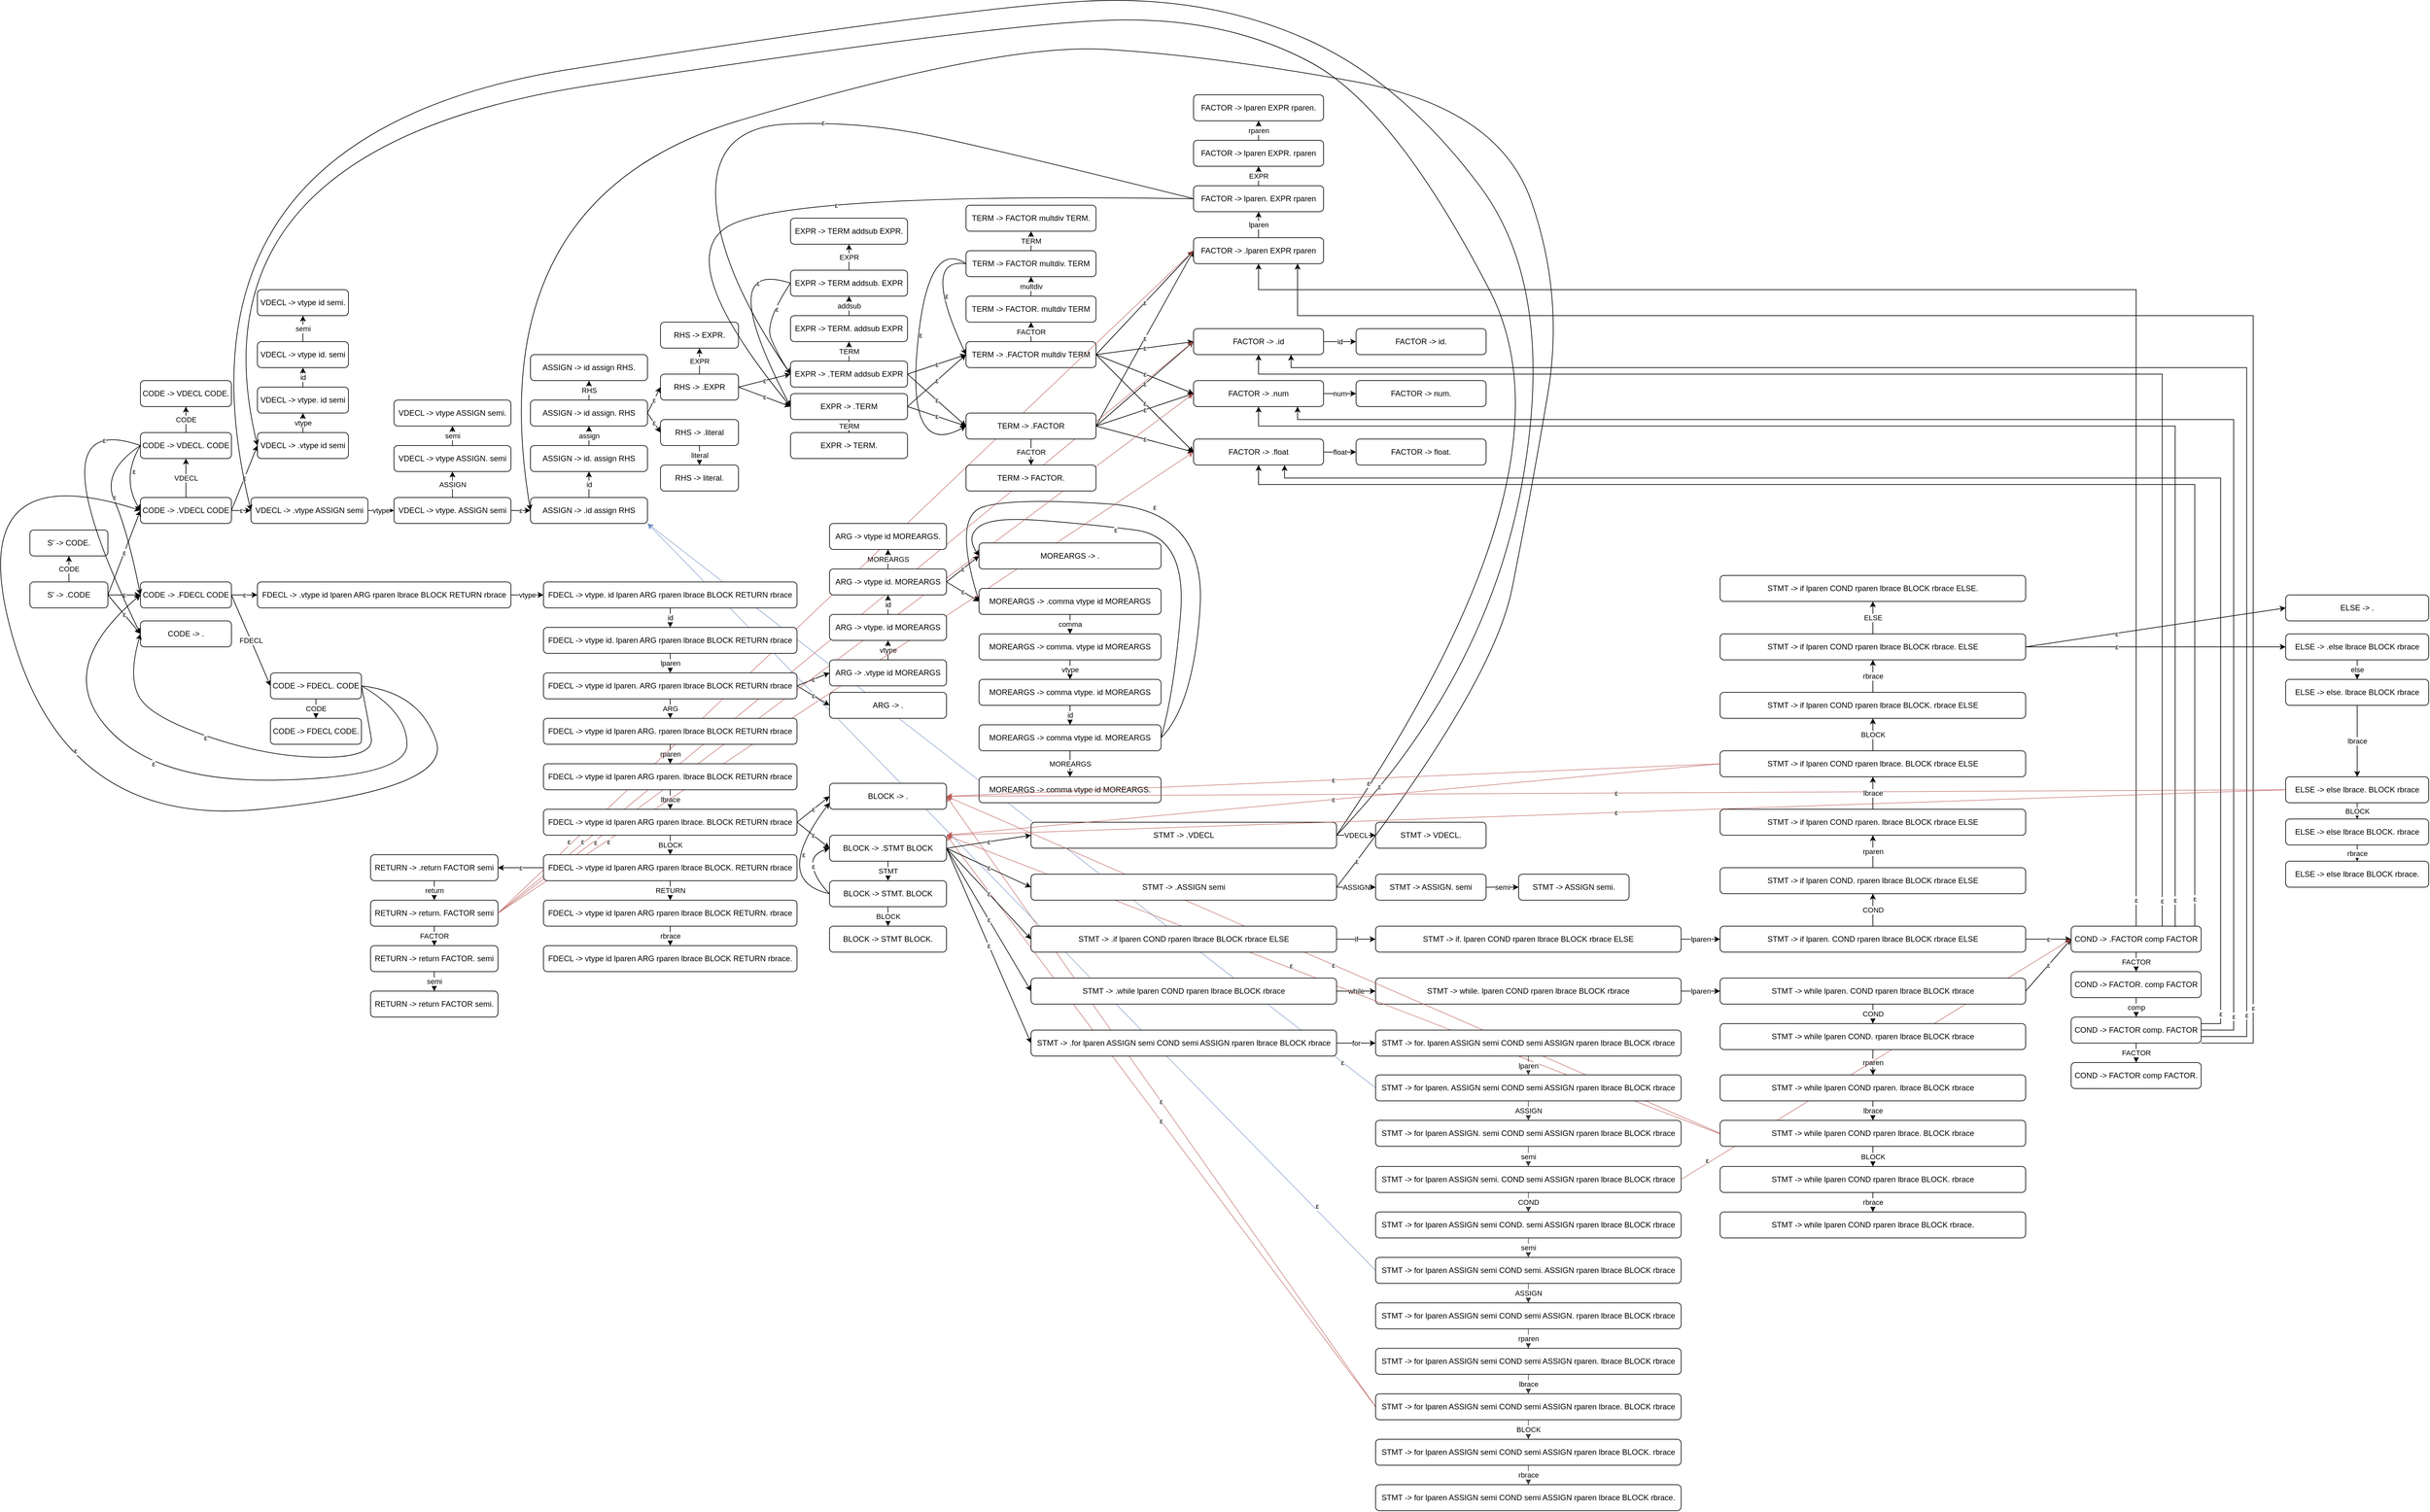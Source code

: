 <mxfile version="13.2.3" type="device"><diagram id="C5RBs43oDa-KdzZeNtuy" name="Page-1"><mxGraphModel dx="2249" dy="1963" grid="1" gridSize="10" guides="1" tooltips="1" connect="1" arrows="1" fold="1" page="1" pageScale="1" pageWidth="827" pageHeight="1169" math="0" shadow="0"><root><mxCell id="WIyWlLk6GJQsqaUBKTNV-0"/><mxCell id="WIyWlLk6GJQsqaUBKTNV-1" parent="WIyWlLk6GJQsqaUBKTNV-0"/><mxCell id="70h8ZKRvk0hG6y0u1-rU-340" value="ε" style="endArrow=classic;html=1;opacity=70;exitX=0;exitY=0.5;exitDx=0;exitDy=0;fillColor=#f8cecc;strokeColor=#b85450;" parent="WIyWlLk6GJQsqaUBKTNV-1" source="70h8ZKRvk0hG6y0u1-rU-332" edge="1"><mxGeometry width="50" height="50" relative="1" as="geometry"><mxPoint x="1600" y="1300" as="sourcePoint"/><mxPoint x="1120" y="690" as="targetPoint"/></mxGeometry></mxCell><mxCell id="70h8ZKRvk0hG6y0u1-rU-339" value="ε" style="endArrow=classic;html=1;opacity=70;entryX=1;entryY=0.5;entryDx=0;entryDy=0;exitX=0;exitY=0.5;exitDx=0;exitDy=0;fillColor=#f8cecc;strokeColor=#b85450;" parent="WIyWlLk6GJQsqaUBKTNV-1" source="70h8ZKRvk0hG6y0u1-rU-332" target="70h8ZKRvk0hG6y0u1-rU-190" edge="1"><mxGeometry width="50" height="50" relative="1" as="geometry"><mxPoint x="1600" y="1300" as="sourcePoint"/><mxPoint x="1650" y="1250" as="targetPoint"/></mxGeometry></mxCell><mxCell id="70h8ZKRvk0hG6y0u1-rU-341" value="ε" style="endArrow=classic;html=1;opacity=70;entryX=1;entryY=1;entryDx=0;entryDy=0;exitX=0;exitY=0.5;exitDx=0;exitDy=0;fillColor=#dae8fc;strokeColor=#6c8ebf;" parent="WIyWlLk6GJQsqaUBKTNV-1" source="70h8ZKRvk0hG6y0u1-rU-318" target="70h8ZKRvk0hG6y0u1-rU-42" edge="1"><mxGeometry x="-0.91" width="50" height="50" relative="1" as="geometry"><mxPoint x="1140" y="910" as="sourcePoint"/><mxPoint x="840" y="240" as="targetPoint"/><mxPoint as="offset"/></mxGeometry></mxCell><mxCell id="70h8ZKRvk0hG6y0u1-rU-342" value="ε" style="endArrow=classic;html=1;opacity=70;exitX=0;exitY=0.5;exitDx=0;exitDy=0;fillColor=#dae8fc;strokeColor=#6c8ebf;backgroundOutline=0;fixDash=0;" parent="WIyWlLk6GJQsqaUBKTNV-1" source="70h8ZKRvk0hG6y0u1-rU-326" edge="1"><mxGeometry x="-0.833" y="-5" width="50" height="50" relative="1" as="geometry"><mxPoint x="1100" y="940" as="sourcePoint"/><mxPoint x="660" y="210" as="targetPoint"/><mxPoint as="offset"/></mxGeometry></mxCell><mxCell id="70h8ZKRvk0hG6y0u1-rU-2" value="CODE" style="edgeStyle=orthogonalEdgeStyle;rounded=0;orthogonalLoop=1;jettySize=auto;html=1;exitX=0.5;exitY=0;exitDx=0;exitDy=0;entryX=0.5;entryY=1;entryDx=0;entryDy=0;" parent="WIyWlLk6GJQsqaUBKTNV-1" source="WIyWlLk6GJQsqaUBKTNV-3" target="70h8ZKRvk0hG6y0u1-rU-1" edge="1"><mxGeometry relative="1" as="geometry"/></mxCell><mxCell id="70h8ZKRvk0hG6y0u1-rU-9" value="ε" style="edgeStyle=orthogonalEdgeStyle;rounded=0;orthogonalLoop=1;jettySize=auto;html=1;exitX=1;exitY=0.5;exitDx=0;exitDy=0;entryX=0;entryY=0.5;entryDx=0;entryDy=0;" parent="WIyWlLk6GJQsqaUBKTNV-1" source="WIyWlLk6GJQsqaUBKTNV-3" target="70h8ZKRvk0hG6y0u1-rU-8" edge="1"><mxGeometry relative="1" as="geometry"/></mxCell><mxCell id="WIyWlLk6GJQsqaUBKTNV-3" value="S' -&amp;gt; .CODE" style="rounded=1;whiteSpace=wrap;html=1;fontSize=12;glass=0;strokeWidth=1;shadow=0;" parent="WIyWlLk6GJQsqaUBKTNV-1" vertex="1"><mxGeometry x="-290" y="300" width="120" height="40" as="geometry"/></mxCell><mxCell id="70h8ZKRvk0hG6y0u1-rU-19" value="VDECL" style="edgeStyle=orthogonalEdgeStyle;rounded=0;orthogonalLoop=1;jettySize=auto;html=1;exitX=0.5;exitY=0;exitDx=0;exitDy=0;entryX=0.5;entryY=1;entryDx=0;entryDy=0;" parent="WIyWlLk6GJQsqaUBKTNV-1" source="WIyWlLk6GJQsqaUBKTNV-11" target="70h8ZKRvk0hG6y0u1-rU-18" edge="1"><mxGeometry relative="1" as="geometry"/></mxCell><mxCell id="WIyWlLk6GJQsqaUBKTNV-11" value="CODE -&amp;gt; .VDECL CODE" style="rounded=1;whiteSpace=wrap;html=1;fontSize=12;glass=0;strokeWidth=1;shadow=0;" parent="WIyWlLk6GJQsqaUBKTNV-1" vertex="1"><mxGeometry x="-120" y="170" width="140" height="40" as="geometry"/></mxCell><mxCell id="70h8ZKRvk0hG6y0u1-rU-1" value="S' -&amp;gt; CODE." style="rounded=1;whiteSpace=wrap;html=1;fontSize=12;glass=0;strokeWidth=1;shadow=0;" parent="WIyWlLk6GJQsqaUBKTNV-1" vertex="1"><mxGeometry x="-290" y="220" width="120" height="40" as="geometry"/></mxCell><mxCell id="70h8ZKRvk0hG6y0u1-rU-4" value="ε" style="endArrow=classic;html=1;entryX=0;entryY=0.5;entryDx=0;entryDy=0;exitX=1;exitY=0.5;exitDx=0;exitDy=0;" parent="WIyWlLk6GJQsqaUBKTNV-1" source="70h8ZKRvk0hG6y0u1-rU-47" target="70h8ZKRvk0hG6y0u1-rU-53" edge="1"><mxGeometry width="50" height="50" relative="1" as="geometry"><mxPoint x="610" y="300" as="sourcePoint"/><mxPoint x="660" y="250" as="targetPoint"/></mxGeometry></mxCell><mxCell id="70h8ZKRvk0hG6y0u1-rU-5" value="ε" style="endArrow=classic;html=1;entryX=0;entryY=0.5;entryDx=0;entryDy=0;exitX=1;exitY=0.5;exitDx=0;exitDy=0;" parent="WIyWlLk6GJQsqaUBKTNV-1" source="WIyWlLk6GJQsqaUBKTNV-3" target="WIyWlLk6GJQsqaUBKTNV-11" edge="1"><mxGeometry width="50" height="50" relative="1" as="geometry"><mxPoint x="-170" y="345" as="sourcePoint"/><mxPoint x="-120" y="295" as="targetPoint"/></mxGeometry></mxCell><mxCell id="70h8ZKRvk0hG6y0u1-rU-138" value="ε" style="edgeStyle=orthogonalEdgeStyle;rounded=0;orthogonalLoop=1;jettySize=auto;html=1;exitX=1;exitY=0.5;exitDx=0;exitDy=0;entryX=0;entryY=0.5;entryDx=0;entryDy=0;" parent="WIyWlLk6GJQsqaUBKTNV-1" source="70h8ZKRvk0hG6y0u1-rU-8" target="70h8ZKRvk0hG6y0u1-rU-137" edge="1"><mxGeometry relative="1" as="geometry"/></mxCell><mxCell id="70h8ZKRvk0hG6y0u1-rU-8" value="CODE -&amp;gt; .FDECL CODE" style="rounded=1;whiteSpace=wrap;html=1;fontSize=12;glass=0;strokeWidth=1;shadow=0;" parent="WIyWlLk6GJQsqaUBKTNV-1" vertex="1"><mxGeometry x="-120" y="300" width="140" height="40" as="geometry"/></mxCell><mxCell id="70h8ZKRvk0hG6y0u1-rU-10" value="&lt;span&gt;CODE -&amp;gt; .&lt;/span&gt;" style="rounded=1;whiteSpace=wrap;html=1;fontSize=12;glass=0;strokeWidth=1;shadow=0;" parent="WIyWlLk6GJQsqaUBKTNV-1" vertex="1"><mxGeometry x="-120" y="360" width="140" height="40" as="geometry"/></mxCell><mxCell id="70h8ZKRvk0hG6y0u1-rU-13" value="ε" style="endArrow=classic;html=1;entryX=0;entryY=0.5;entryDx=0;entryDy=0;exitX=1;exitY=0.5;exitDx=0;exitDy=0;" parent="WIyWlLk6GJQsqaUBKTNV-1" source="WIyWlLk6GJQsqaUBKTNV-11" target="70h8ZKRvk0hG6y0u1-rU-24" edge="1"><mxGeometry width="50" height="50" relative="1" as="geometry"><mxPoint x="390" y="310" as="sourcePoint"/><mxPoint x="440" y="260" as="targetPoint"/></mxGeometry></mxCell><mxCell id="70h8ZKRvk0hG6y0u1-rU-15" value="ε" style="endArrow=classic;html=1;entryX=0;entryY=0.5;entryDx=0;entryDy=0;exitX=1;exitY=0.5;exitDx=0;exitDy=0;" parent="WIyWlLk6GJQsqaUBKTNV-1" source="WIyWlLk6GJQsqaUBKTNV-3" target="70h8ZKRvk0hG6y0u1-rU-10" edge="1"><mxGeometry width="50" height="50" relative="1" as="geometry"><mxPoint x="390" y="310" as="sourcePoint"/><mxPoint x="440" y="260" as="targetPoint"/></mxGeometry></mxCell><mxCell id="70h8ZKRvk0hG6y0u1-rU-17" value="ε" style="curved=1;endArrow=classic;html=1;exitX=0;exitY=0.5;exitDx=0;exitDy=0;entryX=0;entryY=0.5;entryDx=0;entryDy=0;" parent="WIyWlLk6GJQsqaUBKTNV-1" source="70h8ZKRvk0hG6y0u1-rU-18" target="WIyWlLk6GJQsqaUBKTNV-11" edge="1"><mxGeometry x="0.029" y="22" width="50" height="50" relative="1" as="geometry"><mxPoint x="-220" y="60" as="sourcePoint"/><mxPoint x="-80" y="-70" as="targetPoint"/><Array as="points"><mxPoint x="-150" y="140"/></Array><mxPoint as="offset"/></mxGeometry></mxCell><mxCell id="70h8ZKRvk0hG6y0u1-rU-27" value="CODE" style="edgeStyle=orthogonalEdgeStyle;rounded=0;orthogonalLoop=1;jettySize=auto;html=1;exitX=0.5;exitY=0;exitDx=0;exitDy=0;entryX=0.5;entryY=1;entryDx=0;entryDy=0;" parent="WIyWlLk6GJQsqaUBKTNV-1" source="70h8ZKRvk0hG6y0u1-rU-18" target="70h8ZKRvk0hG6y0u1-rU-26" edge="1"><mxGeometry relative="1" as="geometry"/></mxCell><mxCell id="70h8ZKRvk0hG6y0u1-rU-18" value="CODE -&amp;gt; VDECL. CODE" style="rounded=1;whiteSpace=wrap;html=1;fontSize=12;glass=0;strokeWidth=1;shadow=0;" parent="WIyWlLk6GJQsqaUBKTNV-1" vertex="1"><mxGeometry x="-120" y="70" width="140" height="40" as="geometry"/></mxCell><mxCell id="70h8ZKRvk0hG6y0u1-rU-32" value="vtype" style="edgeStyle=orthogonalEdgeStyle;rounded=0;orthogonalLoop=1;jettySize=auto;html=1;exitX=0.5;exitY=0;exitDx=0;exitDy=0;entryX=0.5;entryY=1;entryDx=0;entryDy=0;" parent="WIyWlLk6GJQsqaUBKTNV-1" source="70h8ZKRvk0hG6y0u1-rU-21" target="70h8ZKRvk0hG6y0u1-rU-31" edge="1"><mxGeometry relative="1" as="geometry"/></mxCell><mxCell id="70h8ZKRvk0hG6y0u1-rU-21" value="VDECL -&amp;gt; .vtype id semi" style="rounded=1;whiteSpace=wrap;html=1;fontSize=12;glass=0;strokeWidth=1;shadow=0;" parent="WIyWlLk6GJQsqaUBKTNV-1" vertex="1"><mxGeometry x="60" y="70" width="140" height="40" as="geometry"/></mxCell><mxCell id="70h8ZKRvk0hG6y0u1-rU-23" value="ε" style="endArrow=classic;html=1;entryX=0;entryY=0.5;entryDx=0;entryDy=0;exitX=1;exitY=0.5;exitDx=0;exitDy=0;" parent="WIyWlLk6GJQsqaUBKTNV-1" source="WIyWlLk6GJQsqaUBKTNV-11" target="70h8ZKRvk0hG6y0u1-rU-21" edge="1"><mxGeometry width="50" height="50" relative="1" as="geometry"><mxPoint x="390" y="310" as="sourcePoint"/><mxPoint x="440" y="260" as="targetPoint"/></mxGeometry></mxCell><mxCell id="70h8ZKRvk0hG6y0u1-rU-24" value="VDECL -&amp;gt; .vtype ASSIGN semi" style="rounded=1;whiteSpace=wrap;html=1;fontSize=12;glass=0;strokeWidth=1;shadow=0;" parent="WIyWlLk6GJQsqaUBKTNV-1" vertex="1"><mxGeometry x="50" y="170" width="180" height="40" as="geometry"/></mxCell><mxCell id="70h8ZKRvk0hG6y0u1-rU-26" value="CODE -&amp;gt; VDECL CODE." style="rounded=1;whiteSpace=wrap;html=1;fontSize=12;glass=0;strokeWidth=1;shadow=0;" parent="WIyWlLk6GJQsqaUBKTNV-1" vertex="1"><mxGeometry x="-120" y="-10" width="140" height="40" as="geometry"/></mxCell><mxCell id="70h8ZKRvk0hG6y0u1-rU-28" value="ε" style="curved=1;endArrow=classic;html=1;exitX=0;exitY=0.5;exitDx=0;exitDy=0;entryX=0;entryY=0.5;entryDx=0;entryDy=0;" parent="WIyWlLk6GJQsqaUBKTNV-1" source="70h8ZKRvk0hG6y0u1-rU-18" target="70h8ZKRvk0hG6y0u1-rU-8" edge="1"><mxGeometry x="-0.143" y="2" width="50" height="50" relative="1" as="geometry"><mxPoint x="-110" y="100" as="sourcePoint"/><mxPoint x="-110" y="200" as="targetPoint"/><Array as="points"><mxPoint x="-180" y="130"/><mxPoint x="-140" y="220"/></Array><mxPoint as="offset"/></mxGeometry></mxCell><mxCell id="70h8ZKRvk0hG6y0u1-rU-29" value="" style="curved=1;endArrow=classic;html=1;entryX=0;entryY=0.5;entryDx=0;entryDy=0;" parent="WIyWlLk6GJQsqaUBKTNV-1" target="70h8ZKRvk0hG6y0u1-rU-10" edge="1"><mxGeometry width="50" height="50" relative="1" as="geometry"><mxPoint x="-120" y="90" as="sourcePoint"/><mxPoint x="-110" y="330" as="targetPoint"/><Array as="points"><mxPoint x="-290" y="30"/></Array></mxGeometry></mxCell><mxCell id="70h8ZKRvk0hG6y0u1-rU-30" value="ε" style="edgeLabel;html=1;align=center;verticalAlign=middle;resizable=0;points=[];" parent="70h8ZKRvk0hG6y0u1-rU-29" vertex="1" connectable="0"><mxGeometry x="-0.805" y="11" relative="1" as="geometry"><mxPoint as="offset"/></mxGeometry></mxCell><mxCell id="70h8ZKRvk0hG6y0u1-rU-34" value="id" style="edgeStyle=orthogonalEdgeStyle;rounded=0;orthogonalLoop=1;jettySize=auto;html=1;exitX=0.5;exitY=0;exitDx=0;exitDy=0;entryX=0.5;entryY=1;entryDx=0;entryDy=0;" parent="WIyWlLk6GJQsqaUBKTNV-1" source="70h8ZKRvk0hG6y0u1-rU-31" target="70h8ZKRvk0hG6y0u1-rU-33" edge="1"><mxGeometry relative="1" as="geometry"/></mxCell><mxCell id="70h8ZKRvk0hG6y0u1-rU-31" value="VDECL -&amp;gt; vtype. id semi" style="rounded=1;whiteSpace=wrap;html=1;fontSize=12;glass=0;strokeWidth=1;shadow=0;" parent="WIyWlLk6GJQsqaUBKTNV-1" vertex="1"><mxGeometry x="60" width="140" height="40" as="geometry"/></mxCell><mxCell id="70h8ZKRvk0hG6y0u1-rU-36" value="semi" style="edgeStyle=orthogonalEdgeStyle;rounded=0;orthogonalLoop=1;jettySize=auto;html=1;exitX=0.5;exitY=0;exitDx=0;exitDy=0;entryX=0.5;entryY=1;entryDx=0;entryDy=0;" parent="WIyWlLk6GJQsqaUBKTNV-1" source="70h8ZKRvk0hG6y0u1-rU-33" target="70h8ZKRvk0hG6y0u1-rU-35" edge="1"><mxGeometry relative="1" as="geometry"/></mxCell><mxCell id="70h8ZKRvk0hG6y0u1-rU-33" value="VDECL -&amp;gt; vtype id. semi" style="rounded=1;whiteSpace=wrap;html=1;fontSize=12;glass=0;strokeWidth=1;shadow=0;" parent="WIyWlLk6GJQsqaUBKTNV-1" vertex="1"><mxGeometry x="60" y="-70" width="140" height="40" as="geometry"/></mxCell><mxCell id="70h8ZKRvk0hG6y0u1-rU-35" value="VDECL -&amp;gt; vtype id semi." style="rounded=1;whiteSpace=wrap;html=1;fontSize=12;glass=0;strokeWidth=1;shadow=0;" parent="WIyWlLk6GJQsqaUBKTNV-1" vertex="1"><mxGeometry x="60" y="-150" width="140" height="40" as="geometry"/></mxCell><mxCell id="70h8ZKRvk0hG6y0u1-rU-40" value="ASSIGN" style="edgeStyle=orthogonalEdgeStyle;rounded=0;orthogonalLoop=1;jettySize=auto;html=1;exitX=0.5;exitY=0;exitDx=0;exitDy=0;entryX=0.5;entryY=1;entryDx=0;entryDy=0;" parent="WIyWlLk6GJQsqaUBKTNV-1" source="70h8ZKRvk0hG6y0u1-rU-37" target="70h8ZKRvk0hG6y0u1-rU-39" edge="1"><mxGeometry relative="1" as="geometry"/></mxCell><mxCell id="70h8ZKRvk0hG6y0u1-rU-43" value="ε" style="edgeStyle=orthogonalEdgeStyle;rounded=0;orthogonalLoop=1;jettySize=auto;html=1;exitX=1;exitY=0.5;exitDx=0;exitDy=0;entryX=0;entryY=0.5;entryDx=0;entryDy=0;" parent="WIyWlLk6GJQsqaUBKTNV-1" source="70h8ZKRvk0hG6y0u1-rU-37" target="70h8ZKRvk0hG6y0u1-rU-42" edge="1"><mxGeometry relative="1" as="geometry"/></mxCell><mxCell id="70h8ZKRvk0hG6y0u1-rU-37" value="VDECL -&amp;gt; vtype. ASSIGN semi" style="rounded=1;whiteSpace=wrap;html=1;fontSize=12;glass=0;strokeWidth=1;shadow=0;" parent="WIyWlLk6GJQsqaUBKTNV-1" vertex="1"><mxGeometry x="270" y="170" width="180" height="40" as="geometry"/></mxCell><mxCell id="70h8ZKRvk0hG6y0u1-rU-38" value="vtype" style="endArrow=classic;html=1;entryX=0;entryY=0.5;entryDx=0;entryDy=0;exitX=1;exitY=0.5;exitDx=0;exitDy=0;" parent="WIyWlLk6GJQsqaUBKTNV-1" source="70h8ZKRvk0hG6y0u1-rU-24" target="70h8ZKRvk0hG6y0u1-rU-37" edge="1"><mxGeometry width="50" height="50" relative="1" as="geometry"><mxPoint x="390" y="110" as="sourcePoint"/><mxPoint x="440" y="60" as="targetPoint"/></mxGeometry></mxCell><mxCell id="70h8ZKRvk0hG6y0u1-rU-45" value="semi" style="edgeStyle=orthogonalEdgeStyle;rounded=0;orthogonalLoop=1;jettySize=auto;html=1;exitX=0.5;exitY=0;exitDx=0;exitDy=0;entryX=0.5;entryY=1;entryDx=0;entryDy=0;" parent="WIyWlLk6GJQsqaUBKTNV-1" source="70h8ZKRvk0hG6y0u1-rU-39" target="70h8ZKRvk0hG6y0u1-rU-44" edge="1"><mxGeometry relative="1" as="geometry"/></mxCell><mxCell id="70h8ZKRvk0hG6y0u1-rU-39" value="VDECL -&amp;gt; vtype ASSIGN. semi" style="rounded=1;whiteSpace=wrap;html=1;fontSize=12;glass=0;strokeWidth=1;shadow=0;" parent="WIyWlLk6GJQsqaUBKTNV-1" vertex="1"><mxGeometry x="270" y="90" width="180" height="40" as="geometry"/></mxCell><mxCell id="70h8ZKRvk0hG6y0u1-rU-48" value="id" style="edgeStyle=orthogonalEdgeStyle;rounded=0;orthogonalLoop=1;jettySize=auto;html=1;exitX=0.5;exitY=0;exitDx=0;exitDy=0;entryX=0.5;entryY=1;entryDx=0;entryDy=0;" parent="WIyWlLk6GJQsqaUBKTNV-1" source="70h8ZKRvk0hG6y0u1-rU-42" target="70h8ZKRvk0hG6y0u1-rU-46" edge="1"><mxGeometry relative="1" as="geometry"/></mxCell><mxCell id="70h8ZKRvk0hG6y0u1-rU-42" value="ASSIGN -&amp;gt; .id assign RHS" style="rounded=1;whiteSpace=wrap;html=1;fontSize=12;glass=0;strokeWidth=1;shadow=0;" parent="WIyWlLk6GJQsqaUBKTNV-1" vertex="1"><mxGeometry x="480" y="170" width="180" height="40" as="geometry"/></mxCell><mxCell id="70h8ZKRvk0hG6y0u1-rU-44" value="VDECL -&amp;gt; vtype ASSIGN semi." style="rounded=1;whiteSpace=wrap;html=1;fontSize=12;glass=0;strokeWidth=1;shadow=0;" parent="WIyWlLk6GJQsqaUBKTNV-1" vertex="1"><mxGeometry x="270" y="20" width="180" height="40" as="geometry"/></mxCell><mxCell id="70h8ZKRvk0hG6y0u1-rU-49" value="assign" style="edgeStyle=orthogonalEdgeStyle;rounded=0;orthogonalLoop=1;jettySize=auto;html=1;exitX=0.5;exitY=0;exitDx=0;exitDy=0;entryX=0.5;entryY=1;entryDx=0;entryDy=0;" parent="WIyWlLk6GJQsqaUBKTNV-1" source="70h8ZKRvk0hG6y0u1-rU-46" target="70h8ZKRvk0hG6y0u1-rU-47" edge="1"><mxGeometry relative="1" as="geometry"/></mxCell><mxCell id="70h8ZKRvk0hG6y0u1-rU-46" value="ASSIGN -&amp;gt; id. assign RHS" style="rounded=1;whiteSpace=wrap;html=1;fontSize=12;glass=0;strokeWidth=1;shadow=0;" parent="WIyWlLk6GJQsqaUBKTNV-1" vertex="1"><mxGeometry x="480" y="90" width="180" height="40" as="geometry"/></mxCell><mxCell id="70h8ZKRvk0hG6y0u1-rU-52" value="RHS" style="edgeStyle=orthogonalEdgeStyle;rounded=0;orthogonalLoop=1;jettySize=auto;html=1;exitX=0.5;exitY=0;exitDx=0;exitDy=0;entryX=0.5;entryY=1;entryDx=0;entryDy=0;" parent="WIyWlLk6GJQsqaUBKTNV-1" source="70h8ZKRvk0hG6y0u1-rU-47" target="70h8ZKRvk0hG6y0u1-rU-51" edge="1"><mxGeometry relative="1" as="geometry"/></mxCell><mxCell id="70h8ZKRvk0hG6y0u1-rU-47" value="ASSIGN -&amp;gt; id assign. RHS" style="rounded=1;whiteSpace=wrap;html=1;fontSize=12;glass=0;strokeWidth=1;shadow=0;" parent="WIyWlLk6GJQsqaUBKTNV-1" vertex="1"><mxGeometry x="480" y="20" width="180" height="40" as="geometry"/></mxCell><mxCell id="70h8ZKRvk0hG6y0u1-rU-50" value="ε" style="endArrow=classic;html=1;entryX=0;entryY=0.5;entryDx=0;entryDy=0;exitX=1;exitY=0.5;exitDx=0;exitDy=0;" parent="WIyWlLk6GJQsqaUBKTNV-1" source="70h8ZKRvk0hG6y0u1-rU-60" target="70h8ZKRvk0hG6y0u1-rU-82" edge="1"><mxGeometry width="50" height="50" relative="1" as="geometry"><mxPoint x="620" y="310" as="sourcePoint"/><mxPoint x="670" y="260" as="targetPoint"/></mxGeometry></mxCell><mxCell id="70h8ZKRvk0hG6y0u1-rU-51" value="ASSIGN -&amp;gt; id assign RHS." style="rounded=1;whiteSpace=wrap;html=1;fontSize=12;glass=0;strokeWidth=1;shadow=0;" parent="WIyWlLk6GJQsqaUBKTNV-1" vertex="1"><mxGeometry x="480" y="-50" width="180" height="40" as="geometry"/></mxCell><mxCell id="70h8ZKRvk0hG6y0u1-rU-59" value="EXPR" style="edgeStyle=orthogonalEdgeStyle;rounded=0;orthogonalLoop=1;jettySize=auto;html=1;exitX=0.5;exitY=0;exitDx=0;exitDy=0;entryX=0.5;entryY=1;entryDx=0;entryDy=0;" parent="WIyWlLk6GJQsqaUBKTNV-1" source="70h8ZKRvk0hG6y0u1-rU-53" target="70h8ZKRvk0hG6y0u1-rU-58" edge="1"><mxGeometry relative="1" as="geometry"/></mxCell><mxCell id="70h8ZKRvk0hG6y0u1-rU-53" value="RHS -&amp;gt; .EXPR" style="rounded=1;whiteSpace=wrap;html=1;fontSize=12;glass=0;strokeWidth=1;shadow=0;" parent="WIyWlLk6GJQsqaUBKTNV-1" vertex="1"><mxGeometry x="680" y="-20" width="120" height="40" as="geometry"/></mxCell><mxCell id="70h8ZKRvk0hG6y0u1-rU-70" value="literal" style="edgeStyle=orthogonalEdgeStyle;rounded=0;orthogonalLoop=1;jettySize=auto;html=1;exitX=0.5;exitY=1;exitDx=0;exitDy=0;entryX=0.5;entryY=0;entryDx=0;entryDy=0;" parent="WIyWlLk6GJQsqaUBKTNV-1" source="70h8ZKRvk0hG6y0u1-rU-54" target="70h8ZKRvk0hG6y0u1-rU-69" edge="1"><mxGeometry relative="1" as="geometry"/></mxCell><mxCell id="70h8ZKRvk0hG6y0u1-rU-54" value="RHS -&amp;gt; .literal" style="rounded=1;whiteSpace=wrap;html=1;fontSize=12;glass=0;strokeWidth=1;shadow=0;" parent="WIyWlLk6GJQsqaUBKTNV-1" vertex="1"><mxGeometry x="680" y="50" width="120" height="40" as="geometry"/></mxCell><mxCell id="70h8ZKRvk0hG6y0u1-rU-57" value="ε" style="endArrow=classic;html=1;entryX=0;entryY=0.5;entryDx=0;entryDy=0;exitX=1;exitY=0.5;exitDx=0;exitDy=0;" parent="WIyWlLk6GJQsqaUBKTNV-1" source="70h8ZKRvk0hG6y0u1-rU-47" target="70h8ZKRvk0hG6y0u1-rU-54" edge="1"><mxGeometry width="50" height="50" relative="1" as="geometry"><mxPoint x="630" y="320" as="sourcePoint"/><mxPoint x="680" y="270" as="targetPoint"/></mxGeometry></mxCell><mxCell id="70h8ZKRvk0hG6y0u1-rU-58" value="RHS -&amp;gt; EXPR." style="rounded=1;whiteSpace=wrap;html=1;fontSize=12;glass=0;strokeWidth=1;shadow=0;" parent="WIyWlLk6GJQsqaUBKTNV-1" vertex="1"><mxGeometry x="680" y="-100" width="120" height="40" as="geometry"/></mxCell><mxCell id="70h8ZKRvk0hG6y0u1-rU-74" value="TERM" style="edgeStyle=orthogonalEdgeStyle;rounded=0;orthogonalLoop=1;jettySize=auto;html=1;exitX=0.5;exitY=0;exitDx=0;exitDy=0;entryX=0.5;entryY=1;entryDx=0;entryDy=0;" parent="WIyWlLk6GJQsqaUBKTNV-1" source="70h8ZKRvk0hG6y0u1-rU-60" target="70h8ZKRvk0hG6y0u1-rU-73" edge="1"><mxGeometry relative="1" as="geometry"/></mxCell><mxCell id="70h8ZKRvk0hG6y0u1-rU-60" value="EXPR -&amp;gt; .TERM addsub EXPR" style="rounded=1;whiteSpace=wrap;html=1;fontSize=12;glass=0;strokeWidth=1;shadow=0;" parent="WIyWlLk6GJQsqaUBKTNV-1" vertex="1"><mxGeometry x="880" y="-40" width="180" height="40" as="geometry"/></mxCell><mxCell id="70h8ZKRvk0hG6y0u1-rU-72" value="TERM" style="edgeStyle=orthogonalEdgeStyle;rounded=0;orthogonalLoop=1;jettySize=auto;html=1;exitX=0.5;exitY=1;exitDx=0;exitDy=0;entryX=0.5;entryY=0;entryDx=0;entryDy=0;" parent="WIyWlLk6GJQsqaUBKTNV-1" source="70h8ZKRvk0hG6y0u1-rU-62" target="70h8ZKRvk0hG6y0u1-rU-71" edge="1"><mxGeometry relative="1" as="geometry"/></mxCell><mxCell id="70h8ZKRvk0hG6y0u1-rU-62" value="EXPR -&amp;gt; .TERM" style="rounded=1;whiteSpace=wrap;html=1;fontSize=12;glass=0;strokeWidth=1;shadow=0;" parent="WIyWlLk6GJQsqaUBKTNV-1" vertex="1"><mxGeometry x="880" y="10" width="180" height="40" as="geometry"/></mxCell><mxCell id="70h8ZKRvk0hG6y0u1-rU-63" value="ε" style="endArrow=classic;html=1;entryX=0;entryY=0.5;entryDx=0;entryDy=0;exitX=1;exitY=0.5;exitDx=0;exitDy=0;" parent="WIyWlLk6GJQsqaUBKTNV-1" source="70h8ZKRvk0hG6y0u1-rU-60" target="70h8ZKRvk0hG6y0u1-rU-87" edge="1"><mxGeometry width="50" height="50" relative="1" as="geometry"><mxPoint x="630" y="320" as="sourcePoint"/><mxPoint x="680" y="270" as="targetPoint"/></mxGeometry></mxCell><mxCell id="70h8ZKRvk0hG6y0u1-rU-64" value="ε" style="endArrow=classic;html=1;entryX=0;entryY=0.5;entryDx=0;entryDy=0;exitX=1;exitY=0.5;exitDx=0;exitDy=0;" parent="WIyWlLk6GJQsqaUBKTNV-1" source="70h8ZKRvk0hG6y0u1-rU-53" target="70h8ZKRvk0hG6y0u1-rU-62" edge="1"><mxGeometry width="50" height="50" relative="1" as="geometry"><mxPoint x="640" y="330" as="sourcePoint"/><mxPoint x="690" y="280" as="targetPoint"/></mxGeometry></mxCell><mxCell id="70h8ZKRvk0hG6y0u1-rU-65" value="ε" style="endArrow=classic;html=1;entryX=0;entryY=0.5;entryDx=0;entryDy=0;exitX=1;exitY=0.5;exitDx=0;exitDy=0;" parent="WIyWlLk6GJQsqaUBKTNV-1" source="70h8ZKRvk0hG6y0u1-rU-53" target="70h8ZKRvk0hG6y0u1-rU-60" edge="1"><mxGeometry width="50" height="50" relative="1" as="geometry"><mxPoint x="650" y="340" as="sourcePoint"/><mxPoint x="700" y="290" as="targetPoint"/></mxGeometry></mxCell><mxCell id="70h8ZKRvk0hG6y0u1-rU-69" value="RHS -&amp;gt; literal." style="rounded=1;whiteSpace=wrap;html=1;fontSize=12;glass=0;strokeWidth=1;shadow=0;" parent="WIyWlLk6GJQsqaUBKTNV-1" vertex="1"><mxGeometry x="680" y="120" width="120" height="40" as="geometry"/></mxCell><mxCell id="70h8ZKRvk0hG6y0u1-rU-71" value="EXPR -&amp;gt; TERM." style="rounded=1;whiteSpace=wrap;html=1;fontSize=12;glass=0;strokeWidth=1;shadow=0;" parent="WIyWlLk6GJQsqaUBKTNV-1" vertex="1"><mxGeometry x="880" y="70" width="180" height="40" as="geometry"/></mxCell><mxCell id="70h8ZKRvk0hG6y0u1-rU-76" value="addsub" style="edgeStyle=orthogonalEdgeStyle;rounded=0;orthogonalLoop=1;jettySize=auto;html=1;exitX=0.5;exitY=0;exitDx=0;exitDy=0;entryX=0.5;entryY=1;entryDx=0;entryDy=0;" parent="WIyWlLk6GJQsqaUBKTNV-1" source="70h8ZKRvk0hG6y0u1-rU-73" target="70h8ZKRvk0hG6y0u1-rU-75" edge="1"><mxGeometry relative="1" as="geometry"/></mxCell><mxCell id="70h8ZKRvk0hG6y0u1-rU-73" value="EXPR -&amp;gt; TERM. addsub EXPR" style="rounded=1;whiteSpace=wrap;html=1;fontSize=12;glass=0;strokeWidth=1;shadow=0;" parent="WIyWlLk6GJQsqaUBKTNV-1" vertex="1"><mxGeometry x="880" y="-110" width="180" height="40" as="geometry"/></mxCell><mxCell id="70h8ZKRvk0hG6y0u1-rU-78" value="EXPR" style="edgeStyle=orthogonalEdgeStyle;rounded=0;orthogonalLoop=1;jettySize=auto;html=1;exitX=0.5;exitY=0;exitDx=0;exitDy=0;entryX=0.5;entryY=1;entryDx=0;entryDy=0;" parent="WIyWlLk6GJQsqaUBKTNV-1" source="70h8ZKRvk0hG6y0u1-rU-75" target="70h8ZKRvk0hG6y0u1-rU-77" edge="1"><mxGeometry relative="1" as="geometry"/></mxCell><mxCell id="70h8ZKRvk0hG6y0u1-rU-75" value="EXPR -&amp;gt; TERM addsub. EXPR" style="rounded=1;whiteSpace=wrap;html=1;fontSize=12;glass=0;strokeWidth=1;shadow=0;" parent="WIyWlLk6GJQsqaUBKTNV-1" vertex="1"><mxGeometry x="880" y="-180" width="180" height="40" as="geometry"/></mxCell><mxCell id="70h8ZKRvk0hG6y0u1-rU-77" value="EXPR -&amp;gt; TERM addsub EXPR." style="rounded=1;whiteSpace=wrap;html=1;fontSize=12;glass=0;strokeWidth=1;shadow=0;" parent="WIyWlLk6GJQsqaUBKTNV-1" vertex="1"><mxGeometry x="880" y="-260" width="180" height="40" as="geometry"/></mxCell><mxCell id="70h8ZKRvk0hG6y0u1-rU-79" value="ε" style="curved=1;endArrow=classic;html=1;entryX=0;entryY=0.5;entryDx=0;entryDy=0;exitX=0;exitY=0.5;exitDx=0;exitDy=0;" parent="WIyWlLk6GJQsqaUBKTNV-1" source="70h8ZKRvk0hG6y0u1-rU-75" target="70h8ZKRvk0hG6y0u1-rU-60" edge="1"><mxGeometry x="-0.452" y="6" width="50" height="50" relative="1" as="geometry"><mxPoint x="640" y="-230" as="sourcePoint"/><mxPoint x="690" y="-280" as="targetPoint"/><Array as="points"><mxPoint x="840" y="-100"/><mxPoint x="860" y="-50"/></Array><mxPoint x="-1" as="offset"/></mxGeometry></mxCell><mxCell id="70h8ZKRvk0hG6y0u1-rU-80" value="ε" style="curved=1;endArrow=classic;html=1;" parent="WIyWlLk6GJQsqaUBKTNV-1" edge="1"><mxGeometry x="-0.754" y="16" width="50" height="50" relative="1" as="geometry"><mxPoint x="880" y="-160" as="sourcePoint"/><mxPoint x="880" y="30" as="targetPoint"/><Array as="points"><mxPoint x="760" y="-200"/></Array><mxPoint as="offset"/></mxGeometry></mxCell><mxCell id="70h8ZKRvk0hG6y0u1-rU-97" value="FACTOR" style="edgeStyle=orthogonalEdgeStyle;rounded=0;orthogonalLoop=1;jettySize=auto;html=1;exitX=0.5;exitY=0;exitDx=0;exitDy=0;entryX=0.5;entryY=1;entryDx=0;entryDy=0;" parent="WIyWlLk6GJQsqaUBKTNV-1" source="70h8ZKRvk0hG6y0u1-rU-82" target="70h8ZKRvk0hG6y0u1-rU-94" edge="1"><mxGeometry relative="1" as="geometry"/></mxCell><mxCell id="70h8ZKRvk0hG6y0u1-rU-82" value="TERM -&amp;gt; .FACTOR multdiv TERM" style="rounded=1;whiteSpace=wrap;html=1;fontSize=12;glass=0;strokeWidth=1;shadow=0;" parent="WIyWlLk6GJQsqaUBKTNV-1" vertex="1"><mxGeometry x="1150" y="-70" width="200" height="40" as="geometry"/></mxCell><mxCell id="70h8ZKRvk0hG6y0u1-rU-93" value="FACTOR" style="edgeStyle=orthogonalEdgeStyle;rounded=0;orthogonalLoop=1;jettySize=auto;html=1;exitX=0.5;exitY=1;exitDx=0;exitDy=0;entryX=0.5;entryY=0;entryDx=0;entryDy=0;" parent="WIyWlLk6GJQsqaUBKTNV-1" source="70h8ZKRvk0hG6y0u1-rU-87" target="70h8ZKRvk0hG6y0u1-rU-91" edge="1"><mxGeometry relative="1" as="geometry"/></mxCell><mxCell id="70h8ZKRvk0hG6y0u1-rU-88" value="ε" style="endArrow=classic;html=1;entryX=0;entryY=0.5;entryDx=0;entryDy=0;" parent="WIyWlLk6GJQsqaUBKTNV-1" target="70h8ZKRvk0hG6y0u1-rU-87" edge="1"><mxGeometry width="50" height="50" relative="1" as="geometry"><mxPoint x="1060" y="30" as="sourcePoint"/><mxPoint x="970" y="60" as="targetPoint"/></mxGeometry></mxCell><mxCell id="70h8ZKRvk0hG6y0u1-rU-89" value="ε" style="endArrow=classic;html=1;entryX=0;entryY=0.5;entryDx=0;entryDy=0;exitX=1;exitY=0.5;exitDx=0;exitDy=0;" parent="WIyWlLk6GJQsqaUBKTNV-1" source="70h8ZKRvk0hG6y0u1-rU-62" target="70h8ZKRvk0hG6y0u1-rU-82" edge="1"><mxGeometry width="50" height="50" relative="1" as="geometry"><mxPoint x="920" y="110" as="sourcePoint"/><mxPoint x="970" y="60" as="targetPoint"/></mxGeometry></mxCell><mxCell id="70h8ZKRvk0hG6y0u1-rU-98" value="multdiv" style="edgeStyle=orthogonalEdgeStyle;rounded=0;orthogonalLoop=1;jettySize=auto;html=1;exitX=0.5;exitY=0;exitDx=0;exitDy=0;entryX=0.5;entryY=1;entryDx=0;entryDy=0;" parent="WIyWlLk6GJQsqaUBKTNV-1" source="70h8ZKRvk0hG6y0u1-rU-94" target="70h8ZKRvk0hG6y0u1-rU-95" edge="1"><mxGeometry relative="1" as="geometry"/></mxCell><mxCell id="70h8ZKRvk0hG6y0u1-rU-94" value="TERM -&amp;gt; FACTOR. multdiv TERM" style="rounded=1;whiteSpace=wrap;html=1;fontSize=12;glass=0;strokeWidth=1;shadow=0;" parent="WIyWlLk6GJQsqaUBKTNV-1" vertex="1"><mxGeometry x="1150" y="-140" width="200" height="40" as="geometry"/></mxCell><mxCell id="70h8ZKRvk0hG6y0u1-rU-99" value="TERM" style="edgeStyle=orthogonalEdgeStyle;rounded=0;orthogonalLoop=1;jettySize=auto;html=1;exitX=0.5;exitY=0;exitDx=0;exitDy=0;entryX=0.5;entryY=1;entryDx=0;entryDy=0;" parent="WIyWlLk6GJQsqaUBKTNV-1" source="70h8ZKRvk0hG6y0u1-rU-95" target="70h8ZKRvk0hG6y0u1-rU-96" edge="1"><mxGeometry relative="1" as="geometry"/></mxCell><mxCell id="70h8ZKRvk0hG6y0u1-rU-95" value="TERM -&amp;gt; FACTOR multdiv. TERM" style="rounded=1;whiteSpace=wrap;html=1;fontSize=12;glass=0;strokeWidth=1;shadow=0;" parent="WIyWlLk6GJQsqaUBKTNV-1" vertex="1"><mxGeometry x="1150" y="-210" width="200" height="40" as="geometry"/></mxCell><mxCell id="70h8ZKRvk0hG6y0u1-rU-96" value="TERM -&amp;gt; FACTOR multdiv TERM." style="rounded=1;whiteSpace=wrap;html=1;fontSize=12;glass=0;strokeWidth=1;shadow=0;" parent="WIyWlLk6GJQsqaUBKTNV-1" vertex="1"><mxGeometry x="1150" y="-280" width="200" height="40" as="geometry"/></mxCell><mxCell id="70h8ZKRvk0hG6y0u1-rU-120" value="lparen" style="edgeStyle=orthogonalEdgeStyle;rounded=0;orthogonalLoop=1;jettySize=auto;html=1;exitX=0.5;exitY=0;exitDx=0;exitDy=0;entryX=0.5;entryY=1;entryDx=0;entryDy=0;" parent="WIyWlLk6GJQsqaUBKTNV-1" source="70h8ZKRvk0hG6y0u1-rU-100" target="70h8ZKRvk0hG6y0u1-rU-119" edge="1"><mxGeometry relative="1" as="geometry"/></mxCell><mxCell id="70h8ZKRvk0hG6y0u1-rU-100" value="FACTOR -&amp;gt; .lparen EXPR rparen" style="rounded=1;whiteSpace=wrap;html=1;fontSize=12;glass=0;strokeWidth=1;shadow=0;" parent="WIyWlLk6GJQsqaUBKTNV-1" vertex="1"><mxGeometry x="1500" y="-230" width="200" height="40" as="geometry"/></mxCell><mxCell id="70h8ZKRvk0hG6y0u1-rU-118" value="id" style="edgeStyle=orthogonalEdgeStyle;rounded=0;orthogonalLoop=1;jettySize=auto;html=1;exitX=1;exitY=0.5;exitDx=0;exitDy=0;entryX=0;entryY=0.5;entryDx=0;entryDy=0;" parent="WIyWlLk6GJQsqaUBKTNV-1" source="70h8ZKRvk0hG6y0u1-rU-101" target="70h8ZKRvk0hG6y0u1-rU-112" edge="1"><mxGeometry relative="1" as="geometry"/></mxCell><mxCell id="70h8ZKRvk0hG6y0u1-rU-101" value="FACTOR -&amp;gt; .id" style="rounded=1;whiteSpace=wrap;html=1;fontSize=12;glass=0;strokeWidth=1;shadow=0;" parent="WIyWlLk6GJQsqaUBKTNV-1" vertex="1"><mxGeometry x="1500" y="-90" width="200" height="40" as="geometry"/></mxCell><mxCell id="70h8ZKRvk0hG6y0u1-rU-115" value="num" style="edgeStyle=orthogonalEdgeStyle;rounded=0;orthogonalLoop=1;jettySize=auto;html=1;exitX=1;exitY=0.5;exitDx=0;exitDy=0;entryX=0;entryY=0.5;entryDx=0;entryDy=0;" parent="WIyWlLk6GJQsqaUBKTNV-1" source="70h8ZKRvk0hG6y0u1-rU-102" target="70h8ZKRvk0hG6y0u1-rU-114" edge="1"><mxGeometry relative="1" as="geometry"/></mxCell><mxCell id="70h8ZKRvk0hG6y0u1-rU-102" value="FACTOR -&amp;gt; .num" style="rounded=1;whiteSpace=wrap;html=1;fontSize=12;glass=0;strokeWidth=1;shadow=0;" parent="WIyWlLk6GJQsqaUBKTNV-1" vertex="1"><mxGeometry x="1500" y="-10" width="200" height="40" as="geometry"/></mxCell><mxCell id="70h8ZKRvk0hG6y0u1-rU-117" value="float" style="edgeStyle=orthogonalEdgeStyle;rounded=0;orthogonalLoop=1;jettySize=auto;html=1;exitX=1;exitY=0.5;exitDx=0;exitDy=0;entryX=0;entryY=0.5;entryDx=0;entryDy=0;" parent="WIyWlLk6GJQsqaUBKTNV-1" source="70h8ZKRvk0hG6y0u1-rU-103" target="70h8ZKRvk0hG6y0u1-rU-116" edge="1"><mxGeometry relative="1" as="geometry"/></mxCell><mxCell id="70h8ZKRvk0hG6y0u1-rU-103" value="FACTOR -&amp;gt; .float" style="rounded=1;whiteSpace=wrap;html=1;fontSize=12;glass=0;strokeWidth=1;shadow=0;" parent="WIyWlLk6GJQsqaUBKTNV-1" vertex="1"><mxGeometry x="1500" y="80" width="200" height="40" as="geometry"/></mxCell><mxCell id="70h8ZKRvk0hG6y0u1-rU-104" value="ε" style="endArrow=classic;html=1;entryX=0;entryY=0.5;entryDx=0;entryDy=0;exitX=1;exitY=0.5;exitDx=0;exitDy=0;" parent="WIyWlLk6GJQsqaUBKTNV-1" source="70h8ZKRvk0hG6y0u1-rU-82" target="70h8ZKRvk0hG6y0u1-rU-100" edge="1"><mxGeometry width="50" height="50" relative="1" as="geometry"><mxPoint x="1070" y="-10" as="sourcePoint"/><mxPoint x="1160" y="-40" as="targetPoint"/></mxGeometry></mxCell><mxCell id="70h8ZKRvk0hG6y0u1-rU-105" value="ε" style="endArrow=classic;html=1;entryX=0;entryY=0.5;entryDx=0;entryDy=0;exitX=1;exitY=0.5;exitDx=0;exitDy=0;" parent="WIyWlLk6GJQsqaUBKTNV-1" source="70h8ZKRvk0hG6y0u1-rU-82" target="70h8ZKRvk0hG6y0u1-rU-101" edge="1"><mxGeometry width="50" height="50" relative="1" as="geometry"><mxPoint x="1080" as="sourcePoint"/><mxPoint x="1170" y="-30" as="targetPoint"/></mxGeometry></mxCell><mxCell id="70h8ZKRvk0hG6y0u1-rU-106" value="ε" style="endArrow=classic;html=1;entryX=0;entryY=0.5;entryDx=0;entryDy=0;exitX=1;exitY=0.5;exitDx=0;exitDy=0;" parent="WIyWlLk6GJQsqaUBKTNV-1" source="70h8ZKRvk0hG6y0u1-rU-82" target="70h8ZKRvk0hG6y0u1-rU-102" edge="1"><mxGeometry width="50" height="50" relative="1" as="geometry"><mxPoint x="1090" y="10" as="sourcePoint"/><mxPoint x="1180" y="-20" as="targetPoint"/></mxGeometry></mxCell><mxCell id="70h8ZKRvk0hG6y0u1-rU-107" value="ε" style="endArrow=classic;html=1;entryX=0;entryY=0.5;entryDx=0;entryDy=0;exitX=1;exitY=0.5;exitDx=0;exitDy=0;" parent="WIyWlLk6GJQsqaUBKTNV-1" source="70h8ZKRvk0hG6y0u1-rU-82" target="70h8ZKRvk0hG6y0u1-rU-103" edge="1"><mxGeometry width="50" height="50" relative="1" as="geometry"><mxPoint x="1100" y="20" as="sourcePoint"/><mxPoint x="1190" y="-10" as="targetPoint"/></mxGeometry></mxCell><mxCell id="70h8ZKRvk0hG6y0u1-rU-108" value="ε" style="endArrow=classic;html=1;entryX=0;entryY=0.5;entryDx=0;entryDy=0;exitX=1;exitY=0.5;exitDx=0;exitDy=0;" parent="WIyWlLk6GJQsqaUBKTNV-1" source="70h8ZKRvk0hG6y0u1-rU-87" target="70h8ZKRvk0hG6y0u1-rU-100" edge="1"><mxGeometry width="50" height="50" relative="1" as="geometry"><mxPoint x="1360" y="-40" as="sourcePoint"/><mxPoint x="1480" y="-115" as="targetPoint"/></mxGeometry></mxCell><mxCell id="70h8ZKRvk0hG6y0u1-rU-109" value="ε" style="endArrow=classic;html=1;entryX=0;entryY=0.5;entryDx=0;entryDy=0;exitX=1;exitY=0.5;exitDx=0;exitDy=0;" parent="WIyWlLk6GJQsqaUBKTNV-1" source="70h8ZKRvk0hG6y0u1-rU-87" target="70h8ZKRvk0hG6y0u1-rU-101" edge="1"><mxGeometry width="50" height="50" relative="1" as="geometry"><mxPoint x="1370" y="-30" as="sourcePoint"/><mxPoint x="1490" y="-105" as="targetPoint"/></mxGeometry></mxCell><mxCell id="70h8ZKRvk0hG6y0u1-rU-110" value="ε" style="endArrow=classic;html=1;entryX=0;entryY=0.5;entryDx=0;entryDy=0;exitX=1;exitY=0.5;exitDx=0;exitDy=0;" parent="WIyWlLk6GJQsqaUBKTNV-1" source="70h8ZKRvk0hG6y0u1-rU-87" target="70h8ZKRvk0hG6y0u1-rU-102" edge="1"><mxGeometry width="50" height="50" relative="1" as="geometry"><mxPoint x="1380" y="-20" as="sourcePoint"/><mxPoint x="1500" y="-95" as="targetPoint"/></mxGeometry></mxCell><mxCell id="70h8ZKRvk0hG6y0u1-rU-111" value="ε" style="endArrow=classic;html=1;entryX=0;entryY=0.5;entryDx=0;entryDy=0;exitX=1;exitY=0.5;exitDx=0;exitDy=0;" parent="WIyWlLk6GJQsqaUBKTNV-1" source="70h8ZKRvk0hG6y0u1-rU-87" target="70h8ZKRvk0hG6y0u1-rU-103" edge="1"><mxGeometry width="50" height="50" relative="1" as="geometry"><mxPoint x="1390" y="-10" as="sourcePoint"/><mxPoint x="1510" y="-85" as="targetPoint"/></mxGeometry></mxCell><mxCell id="70h8ZKRvk0hG6y0u1-rU-112" value="FACTOR -&amp;gt; id." style="rounded=1;whiteSpace=wrap;html=1;fontSize=12;glass=0;strokeWidth=1;shadow=0;" parent="WIyWlLk6GJQsqaUBKTNV-1" vertex="1"><mxGeometry x="1750" y="-90" width="200" height="40" as="geometry"/></mxCell><mxCell id="70h8ZKRvk0hG6y0u1-rU-114" value="FACTOR -&amp;gt; num." style="rounded=1;whiteSpace=wrap;html=1;fontSize=12;glass=0;strokeWidth=1;shadow=0;" parent="WIyWlLk6GJQsqaUBKTNV-1" vertex="1"><mxGeometry x="1750" y="-10" width="200" height="40" as="geometry"/></mxCell><mxCell id="70h8ZKRvk0hG6y0u1-rU-116" value="FACTOR -&amp;gt; float." style="rounded=1;whiteSpace=wrap;html=1;fontSize=12;glass=0;strokeWidth=1;shadow=0;" parent="WIyWlLk6GJQsqaUBKTNV-1" vertex="1"><mxGeometry x="1750" y="80" width="200" height="40" as="geometry"/></mxCell><mxCell id="70h8ZKRvk0hG6y0u1-rU-122" value="EXPR" style="edgeStyle=orthogonalEdgeStyle;rounded=0;orthogonalLoop=1;jettySize=auto;html=1;exitX=0.5;exitY=0;exitDx=0;exitDy=0;" parent="WIyWlLk6GJQsqaUBKTNV-1" source="70h8ZKRvk0hG6y0u1-rU-119" target="70h8ZKRvk0hG6y0u1-rU-121" edge="1"><mxGeometry relative="1" as="geometry"/></mxCell><mxCell id="70h8ZKRvk0hG6y0u1-rU-119" value="FACTOR -&amp;gt; lparen. EXPR rparen" style="rounded=1;whiteSpace=wrap;html=1;fontSize=12;glass=0;strokeWidth=1;shadow=0;" parent="WIyWlLk6GJQsqaUBKTNV-1" vertex="1"><mxGeometry x="1500" y="-310" width="200" height="40" as="geometry"/></mxCell><mxCell id="70h8ZKRvk0hG6y0u1-rU-124" value="rparen" style="edgeStyle=orthogonalEdgeStyle;rounded=0;orthogonalLoop=1;jettySize=auto;html=1;exitX=0.5;exitY=0;exitDx=0;exitDy=0;entryX=0.5;entryY=1;entryDx=0;entryDy=0;" parent="WIyWlLk6GJQsqaUBKTNV-1" source="70h8ZKRvk0hG6y0u1-rU-121" target="70h8ZKRvk0hG6y0u1-rU-123" edge="1"><mxGeometry relative="1" as="geometry"/></mxCell><mxCell id="70h8ZKRvk0hG6y0u1-rU-121" value="FACTOR -&amp;gt; lparen EXPR. rparen" style="rounded=1;whiteSpace=wrap;html=1;fontSize=12;glass=0;strokeWidth=1;shadow=0;" parent="WIyWlLk6GJQsqaUBKTNV-1" vertex="1"><mxGeometry x="1500" y="-380" width="200" height="40" as="geometry"/></mxCell><mxCell id="70h8ZKRvk0hG6y0u1-rU-123" value="FACTOR -&amp;gt; lparen EXPR rparen." style="rounded=1;whiteSpace=wrap;html=1;fontSize=12;glass=0;strokeWidth=1;shadow=0;" parent="WIyWlLk6GJQsqaUBKTNV-1" vertex="1"><mxGeometry x="1500" y="-450" width="200" height="40" as="geometry"/></mxCell><mxCell id="70h8ZKRvk0hG6y0u1-rU-125" value="ε" style="curved=1;endArrow=classic;html=1;entryX=0;entryY=0.5;entryDx=0;entryDy=0;exitX=0;exitY=0.5;exitDx=0;exitDy=0;" parent="WIyWlLk6GJQsqaUBKTNV-1" source="70h8ZKRvk0hG6y0u1-rU-119" target="70h8ZKRvk0hG6y0u1-rU-60" edge="1"><mxGeometry width="50" height="50" relative="1" as="geometry"><mxPoint x="1170" y="-360" as="sourcePoint"/><mxPoint x="1220" y="-410" as="targetPoint"/><Array as="points"><mxPoint x="1220" y="-360"/><mxPoint x="990" y="-410"/><mxPoint x="760" y="-400"/><mxPoint x="770" y="-180"/></Array></mxGeometry></mxCell><mxCell id="70h8ZKRvk0hG6y0u1-rU-126" value="ε" style="curved=1;endArrow=classic;html=1;entryX=0;entryY=0.5;entryDx=0;entryDy=0;exitX=0;exitY=0.5;exitDx=0;exitDy=0;" parent="WIyWlLk6GJQsqaUBKTNV-1" source="70h8ZKRvk0hG6y0u1-rU-119" target="70h8ZKRvk0hG6y0u1-rU-62" edge="1"><mxGeometry x="-0.017" y="19" width="50" height="50" relative="1" as="geometry"><mxPoint x="970" y="-410" as="sourcePoint"/><mxPoint x="1020" y="-460" as="targetPoint"/><Array as="points"><mxPoint x="860" y="-300"/><mxPoint x="700" y="-190"/></Array><mxPoint as="offset"/></mxGeometry></mxCell><mxCell id="70h8ZKRvk0hG6y0u1-rU-127" value="ε" style="curved=1;endArrow=classic;html=1;entryX=0;entryY=0.5;entryDx=0;entryDy=0;exitX=0;exitY=0.5;exitDx=0;exitDy=0;" parent="WIyWlLk6GJQsqaUBKTNV-1" source="70h8ZKRvk0hG6y0u1-rU-95" target="70h8ZKRvk0hG6y0u1-rU-82" edge="1"><mxGeometry x="0.202" y="11" width="50" height="50" relative="1" as="geometry"><mxPoint x="1080" y="-150" as="sourcePoint"/><mxPoint x="1130" y="-200" as="targetPoint"/><Array as="points"><mxPoint x="1080" y="-200"/></Array><mxPoint as="offset"/></mxGeometry></mxCell><mxCell id="70h8ZKRvk0hG6y0u1-rU-128" value="ε" style="curved=1;endArrow=classic;html=1;entryX=0;entryY=0.5;entryDx=0;entryDy=0;exitX=0;exitY=0.5;exitDx=0;exitDy=0;" parent="WIyWlLk6GJQsqaUBKTNV-1" source="70h8ZKRvk0hG6y0u1-rU-95" target="70h8ZKRvk0hG6y0u1-rU-87" edge="1"><mxGeometry x="-0.139" y="3" width="50" height="50" relative="1" as="geometry"><mxPoint x="1060" y="160" as="sourcePoint"/><mxPoint x="1110" y="110" as="targetPoint"/><Array as="points"><mxPoint x="1090" y="-230"/><mxPoint x="1060" y="110"/></Array><mxPoint as="offset"/></mxGeometry></mxCell><mxCell id="70h8ZKRvk0hG6y0u1-rU-133" value="CODE" style="edgeStyle=orthogonalEdgeStyle;rounded=0;orthogonalLoop=1;jettySize=auto;html=1;exitX=0.5;exitY=1;exitDx=0;exitDy=0;entryX=0.5;entryY=0;entryDx=0;entryDy=0;" parent="WIyWlLk6GJQsqaUBKTNV-1" source="70h8ZKRvk0hG6y0u1-rU-129" target="70h8ZKRvk0hG6y0u1-rU-132" edge="1"><mxGeometry relative="1" as="geometry"/></mxCell><mxCell id="70h8ZKRvk0hG6y0u1-rU-129" value="CODE -&amp;gt; FDECL. CODE" style="rounded=1;whiteSpace=wrap;html=1;fontSize=12;glass=0;strokeWidth=1;shadow=0;" parent="WIyWlLk6GJQsqaUBKTNV-1" vertex="1"><mxGeometry x="80" y="440" width="140" height="40" as="geometry"/></mxCell><mxCell id="70h8ZKRvk0hG6y0u1-rU-130" value="FDECL" style="endArrow=classic;html=1;exitX=1;exitY=0.5;exitDx=0;exitDy=0;entryX=0;entryY=0.5;entryDx=0;entryDy=0;" parent="WIyWlLk6GJQsqaUBKTNV-1" source="70h8ZKRvk0hG6y0u1-rU-8" target="70h8ZKRvk0hG6y0u1-rU-129" edge="1"><mxGeometry width="50" height="50" relative="1" as="geometry"><mxPoint x="380" y="310" as="sourcePoint"/><mxPoint x="430" y="260" as="targetPoint"/></mxGeometry></mxCell><mxCell id="70h8ZKRvk0hG6y0u1-rU-132" value="CODE -&amp;gt; FDECL CODE." style="rounded=1;whiteSpace=wrap;html=1;fontSize=12;glass=0;strokeWidth=1;shadow=0;" parent="WIyWlLk6GJQsqaUBKTNV-1" vertex="1"><mxGeometry x="80" y="510" width="140" height="40" as="geometry"/></mxCell><mxCell id="70h8ZKRvk0hG6y0u1-rU-134" value="ε" style="curved=1;endArrow=classic;html=1;exitX=1;exitY=0.5;exitDx=0;exitDy=0;entryX=0;entryY=0.5;entryDx=0;entryDy=0;" parent="WIyWlLk6GJQsqaUBKTNV-1" source="70h8ZKRvk0hG6y0u1-rU-129" target="WIyWlLk6GJQsqaUBKTNV-11" edge="1"><mxGeometry x="0.097" y="-43" width="50" height="50" relative="1" as="geometry"><mxPoint x="380" y="410" as="sourcePoint"/><mxPoint x="430" y="360" as="targetPoint"/><Array as="points"><mxPoint x="310" y="470"/><mxPoint x="360" y="620"/><mxPoint x="-230" y="680"/><mxPoint x="-400" y="100"/></Array><mxPoint as="offset"/></mxGeometry></mxCell><mxCell id="70h8ZKRvk0hG6y0u1-rU-135" value="ε" style="curved=1;endArrow=classic;html=1;entryX=0;entryY=0.5;entryDx=0;entryDy=0;exitX=1;exitY=0.5;exitDx=0;exitDy=0;" parent="WIyWlLk6GJQsqaUBKTNV-1" source="70h8ZKRvk0hG6y0u1-rU-129" target="70h8ZKRvk0hG6y0u1-rU-8" edge="1"><mxGeometry x="0.218" y="-19" width="50" height="50" relative="1" as="geometry"><mxPoint x="-200" y="500" as="sourcePoint"/><mxPoint x="-150" y="450" as="targetPoint"/><Array as="points"><mxPoint x="290" y="500"/><mxPoint x="290" y="600"/><mxPoint x="-100" y="610"/><mxPoint x="-250" y="430"/></Array><mxPoint as="offset"/></mxGeometry></mxCell><mxCell id="70h8ZKRvk0hG6y0u1-rU-136" value="ε" style="curved=1;endArrow=classic;html=1;entryX=0;entryY=0.5;entryDx=0;entryDy=0;" parent="WIyWlLk6GJQsqaUBKTNV-1" target="70h8ZKRvk0hG6y0u1-rU-10" edge="1"><mxGeometry x="0.24" y="3" width="50" height="50" relative="1" as="geometry"><mxPoint x="220" y="460" as="sourcePoint"/><mxPoint x="-60" y="460" as="targetPoint"/><Array as="points"><mxPoint x="230" y="510"/><mxPoint x="240" y="570"/><mxPoint x="80" y="570"/><mxPoint x="-100" y="510"/><mxPoint x="-140" y="450"/></Array><mxPoint as="offset"/></mxGeometry></mxCell><mxCell id="70h8ZKRvk0hG6y0u1-rU-140" value="vtype" style="edgeStyle=orthogonalEdgeStyle;rounded=0;orthogonalLoop=1;jettySize=auto;html=1;exitX=1;exitY=0.5;exitDx=0;exitDy=0;entryX=0;entryY=0.5;entryDx=0;entryDy=0;" parent="WIyWlLk6GJQsqaUBKTNV-1" source="70h8ZKRvk0hG6y0u1-rU-137" target="70h8ZKRvk0hG6y0u1-rU-139" edge="1"><mxGeometry relative="1" as="geometry"/></mxCell><mxCell id="70h8ZKRvk0hG6y0u1-rU-137" value="FDECL -&amp;gt; .vtype id lparen ARG rparen lbrace BLOCK RETURN rbrace" style="rounded=1;whiteSpace=wrap;html=1;fontSize=12;glass=0;strokeWidth=1;shadow=0;" parent="WIyWlLk6GJQsqaUBKTNV-1" vertex="1"><mxGeometry x="60" y="300" width="390" height="40" as="geometry"/></mxCell><mxCell id="70h8ZKRvk0hG6y0u1-rU-143" value="id" style="edgeStyle=orthogonalEdgeStyle;rounded=0;orthogonalLoop=1;jettySize=auto;html=1;exitX=0.5;exitY=1;exitDx=0;exitDy=0;entryX=0.5;entryY=0;entryDx=0;entryDy=0;" parent="WIyWlLk6GJQsqaUBKTNV-1" source="70h8ZKRvk0hG6y0u1-rU-139" target="70h8ZKRvk0hG6y0u1-rU-141" edge="1"><mxGeometry relative="1" as="geometry"/></mxCell><mxCell id="70h8ZKRvk0hG6y0u1-rU-139" value="FDECL -&amp;gt; vtype. id lparen ARG rparen lbrace BLOCK RETURN rbrace" style="rounded=1;whiteSpace=wrap;html=1;fontSize=12;glass=0;strokeWidth=1;shadow=0;" parent="WIyWlLk6GJQsqaUBKTNV-1" vertex="1"><mxGeometry x="500" y="300" width="390" height="40" as="geometry"/></mxCell><mxCell id="70h8ZKRvk0hG6y0u1-rU-144" value="lparen" style="edgeStyle=orthogonalEdgeStyle;rounded=0;orthogonalLoop=1;jettySize=auto;html=1;exitX=0.5;exitY=1;exitDx=0;exitDy=0;entryX=0.5;entryY=0;entryDx=0;entryDy=0;" parent="WIyWlLk6GJQsqaUBKTNV-1" source="70h8ZKRvk0hG6y0u1-rU-141" target="70h8ZKRvk0hG6y0u1-rU-142" edge="1"><mxGeometry relative="1" as="geometry"/></mxCell><mxCell id="70h8ZKRvk0hG6y0u1-rU-146" value="ARG" style="edgeStyle=orthogonalEdgeStyle;rounded=0;orthogonalLoop=1;jettySize=auto;html=1;exitX=0.5;exitY=1;exitDx=0;exitDy=0;entryX=0.5;entryY=0;entryDx=0;entryDy=0;" parent="WIyWlLk6GJQsqaUBKTNV-1" source="70h8ZKRvk0hG6y0u1-rU-142" target="70h8ZKRvk0hG6y0u1-rU-145" edge="1"><mxGeometry relative="1" as="geometry"/></mxCell><mxCell id="70h8ZKRvk0hG6y0u1-rU-148" value="rparen" style="edgeStyle=orthogonalEdgeStyle;rounded=0;orthogonalLoop=1;jettySize=auto;html=1;exitX=0.5;exitY=1;exitDx=0;exitDy=0;entryX=0.5;entryY=0;entryDx=0;entryDy=0;" parent="WIyWlLk6GJQsqaUBKTNV-1" source="70h8ZKRvk0hG6y0u1-rU-145" target="70h8ZKRvk0hG6y0u1-rU-147" edge="1"><mxGeometry relative="1" as="geometry"/></mxCell><mxCell id="70h8ZKRvk0hG6y0u1-rU-150" value="lbrace" style="edgeStyle=orthogonalEdgeStyle;rounded=0;orthogonalLoop=1;jettySize=auto;html=1;exitX=0.5;exitY=1;exitDx=0;exitDy=0;entryX=0.5;entryY=0;entryDx=0;entryDy=0;" parent="WIyWlLk6GJQsqaUBKTNV-1" source="70h8ZKRvk0hG6y0u1-rU-147" target="70h8ZKRvk0hG6y0u1-rU-149" edge="1"><mxGeometry relative="1" as="geometry"/></mxCell><mxCell id="70h8ZKRvk0hG6y0u1-rU-152" value="BLOCK" style="edgeStyle=orthogonalEdgeStyle;rounded=0;orthogonalLoop=1;jettySize=auto;html=1;exitX=0.5;exitY=1;exitDx=0;exitDy=0;entryX=0.5;entryY=0;entryDx=0;entryDy=0;" parent="WIyWlLk6GJQsqaUBKTNV-1" source="70h8ZKRvk0hG6y0u1-rU-149" target="70h8ZKRvk0hG6y0u1-rU-151" edge="1"><mxGeometry relative="1" as="geometry"/></mxCell><mxCell id="70h8ZKRvk0hG6y0u1-rU-156" value="RETURN" style="edgeStyle=orthogonalEdgeStyle;rounded=0;orthogonalLoop=1;jettySize=auto;html=1;exitX=0.5;exitY=1;exitDx=0;exitDy=0;" parent="WIyWlLk6GJQsqaUBKTNV-1" source="70h8ZKRvk0hG6y0u1-rU-151" target="70h8ZKRvk0hG6y0u1-rU-155" edge="1"><mxGeometry relative="1" as="geometry"/></mxCell><mxCell id="70h8ZKRvk0hG6y0u1-rU-267" value="ε" style="edgeStyle=orthogonalEdgeStyle;rounded=0;orthogonalLoop=1;jettySize=auto;html=1;exitX=0;exitY=0.5;exitDx=0;exitDy=0;entryX=1;entryY=0.5;entryDx=0;entryDy=0;" parent="WIyWlLk6GJQsqaUBKTNV-1" source="70h8ZKRvk0hG6y0u1-rU-151" target="70h8ZKRvk0hG6y0u1-rU-266" edge="1"><mxGeometry relative="1" as="geometry"/></mxCell><mxCell id="70h8ZKRvk0hG6y0u1-rU-158" value="rbrace" style="edgeStyle=orthogonalEdgeStyle;rounded=0;orthogonalLoop=1;jettySize=auto;html=1;exitX=0.5;exitY=1;exitDx=0;exitDy=0;entryX=0.5;entryY=0;entryDx=0;entryDy=0;" parent="WIyWlLk6GJQsqaUBKTNV-1" source="70h8ZKRvk0hG6y0u1-rU-155" target="70h8ZKRvk0hG6y0u1-rU-157" edge="1"><mxGeometry relative="1" as="geometry"/></mxCell><mxCell id="70h8ZKRvk0hG6y0u1-rU-155" value="FDECL -&amp;gt; vtype id lparen ARG rparen lbrace BLOCK RETURN. rbrace" style="rounded=1;whiteSpace=wrap;html=1;fontSize=12;glass=0;strokeWidth=1;shadow=0;" parent="WIyWlLk6GJQsqaUBKTNV-1" vertex="1"><mxGeometry x="500" y="790" width="390" height="40" as="geometry"/></mxCell><mxCell id="70h8ZKRvk0hG6y0u1-rU-157" value="FDECL -&amp;gt; vtype id lparen ARG rparen lbrace BLOCK RETURN rbrace." style="rounded=1;whiteSpace=wrap;html=1;fontSize=12;glass=0;strokeWidth=1;shadow=0;" parent="WIyWlLk6GJQsqaUBKTNV-1" vertex="1"><mxGeometry x="500" y="860" width="390" height="40" as="geometry"/></mxCell><mxCell id="70h8ZKRvk0hG6y0u1-rU-166" value="vtype" style="edgeStyle=orthogonalEdgeStyle;rounded=0;orthogonalLoop=1;jettySize=auto;html=1;exitX=0.5;exitY=0;exitDx=0;exitDy=0;" parent="WIyWlLk6GJQsqaUBKTNV-1" source="70h8ZKRvk0hG6y0u1-rU-159" target="70h8ZKRvk0hG6y0u1-rU-164" edge="1"><mxGeometry relative="1" as="geometry"/></mxCell><mxCell id="70h8ZKRvk0hG6y0u1-rU-160" value="ARG -&amp;gt; ." style="rounded=1;whiteSpace=wrap;html=1;fontSize=12;glass=0;strokeWidth=1;shadow=0;" parent="WIyWlLk6GJQsqaUBKTNV-1" vertex="1"><mxGeometry x="940" y="470" width="180" height="40" as="geometry"/></mxCell><mxCell id="70h8ZKRvk0hG6y0u1-rU-162" value="ε" style="endArrow=classic;html=1;entryX=0;entryY=0.5;entryDx=0;entryDy=0;exitX=1;exitY=0.5;exitDx=0;exitDy=0;" parent="WIyWlLk6GJQsqaUBKTNV-1" source="70h8ZKRvk0hG6y0u1-rU-142" target="70h8ZKRvk0hG6y0u1-rU-159" edge="1"><mxGeometry width="50" height="50" relative="1" as="geometry"><mxPoint x="930" y="610" as="sourcePoint"/><mxPoint x="980" y="560" as="targetPoint"/></mxGeometry></mxCell><mxCell id="70h8ZKRvk0hG6y0u1-rU-163" value="ε" style="endArrow=classic;html=1;entryX=0;entryY=0.5;entryDx=0;entryDy=0;exitX=1;exitY=0.5;exitDx=0;exitDy=0;" parent="WIyWlLk6GJQsqaUBKTNV-1" source="70h8ZKRvk0hG6y0u1-rU-142" target="70h8ZKRvk0hG6y0u1-rU-160" edge="1"><mxGeometry width="50" height="50" relative="1" as="geometry"><mxPoint x="930" y="610" as="sourcePoint"/><mxPoint x="980" y="560" as="targetPoint"/></mxGeometry></mxCell><mxCell id="70h8ZKRvk0hG6y0u1-rU-167" value="id" style="edgeStyle=orthogonalEdgeStyle;rounded=0;orthogonalLoop=1;jettySize=auto;html=1;exitX=0.5;exitY=0;exitDx=0;exitDy=0;entryX=0.5;entryY=1;entryDx=0;entryDy=0;" parent="WIyWlLk6GJQsqaUBKTNV-1" source="70h8ZKRvk0hG6y0u1-rU-164" target="70h8ZKRvk0hG6y0u1-rU-165" edge="1"><mxGeometry relative="1" as="geometry"/></mxCell><mxCell id="70h8ZKRvk0hG6y0u1-rU-169" value="MOREARGS" style="edgeStyle=orthogonalEdgeStyle;rounded=0;orthogonalLoop=1;jettySize=auto;html=1;exitX=0.5;exitY=0;exitDx=0;exitDy=0;entryX=0.5;entryY=1;entryDx=0;entryDy=0;" parent="WIyWlLk6GJQsqaUBKTNV-1" source="70h8ZKRvk0hG6y0u1-rU-165" target="70h8ZKRvk0hG6y0u1-rU-168" edge="1"><mxGeometry relative="1" as="geometry"/></mxCell><mxCell id="70h8ZKRvk0hG6y0u1-rU-180" value="comma" style="edgeStyle=orthogonalEdgeStyle;rounded=0;orthogonalLoop=1;jettySize=auto;html=1;exitX=0.5;exitY=1;exitDx=0;exitDy=0;entryX=0.5;entryY=0;entryDx=0;entryDy=0;" parent="WIyWlLk6GJQsqaUBKTNV-1" source="70h8ZKRvk0hG6y0u1-rU-171" target="70h8ZKRvk0hG6y0u1-rU-178" edge="1"><mxGeometry relative="1" as="geometry"/></mxCell><mxCell id="70h8ZKRvk0hG6y0u1-rU-174" value="ε" style="endArrow=classic;html=1;entryX=0;entryY=0.5;entryDx=0;entryDy=0;exitX=1;exitY=0.5;exitDx=0;exitDy=0;" parent="WIyWlLk6GJQsqaUBKTNV-1" source="70h8ZKRvk0hG6y0u1-rU-165" target="70h8ZKRvk0hG6y0u1-rU-173" edge="1"><mxGeometry width="50" height="50" relative="1" as="geometry"><mxPoint x="950" y="340" as="sourcePoint"/><mxPoint x="1000" y="290" as="targetPoint"/></mxGeometry></mxCell><mxCell id="70h8ZKRvk0hG6y0u1-rU-175" value="ε" style="endArrow=classic;html=1;entryX=0;entryY=0.5;entryDx=0;entryDy=0;exitX=1;exitY=0.5;exitDx=0;exitDy=0;" parent="WIyWlLk6GJQsqaUBKTNV-1" source="70h8ZKRvk0hG6y0u1-rU-165" target="70h8ZKRvk0hG6y0u1-rU-171" edge="1"><mxGeometry width="50" height="50" relative="1" as="geometry"><mxPoint x="950" y="340" as="sourcePoint"/><mxPoint x="1000" y="290" as="targetPoint"/></mxGeometry></mxCell><mxCell id="70h8ZKRvk0hG6y0u1-rU-181" value="vtype" style="edgeStyle=orthogonalEdgeStyle;rounded=0;orthogonalLoop=1;jettySize=auto;html=1;exitX=0.5;exitY=1;exitDx=0;exitDy=0;entryX=0.5;entryY=0;entryDx=0;entryDy=0;" parent="WIyWlLk6GJQsqaUBKTNV-1" source="70h8ZKRvk0hG6y0u1-rU-178" target="70h8ZKRvk0hG6y0u1-rU-179" edge="1"><mxGeometry relative="1" as="geometry"/></mxCell><mxCell id="70h8ZKRvk0hG6y0u1-rU-178" value="MOREARGS -&amp;gt; comma. vtype id MOREARGS" style="rounded=1;whiteSpace=wrap;html=1;fontSize=12;glass=0;strokeWidth=1;shadow=0;" parent="WIyWlLk6GJQsqaUBKTNV-1" vertex="1"><mxGeometry x="1170" y="380" width="280" height="40" as="geometry"/></mxCell><mxCell id="70h8ZKRvk0hG6y0u1-rU-183" value="id" style="edgeStyle=orthogonalEdgeStyle;rounded=0;orthogonalLoop=1;jettySize=auto;html=1;exitX=0.5;exitY=1;exitDx=0;exitDy=0;entryX=0.5;entryY=0;entryDx=0;entryDy=0;" parent="WIyWlLk6GJQsqaUBKTNV-1" source="70h8ZKRvk0hG6y0u1-rU-179" target="70h8ZKRvk0hG6y0u1-rU-182" edge="1"><mxGeometry relative="1" as="geometry"/></mxCell><mxCell id="70h8ZKRvk0hG6y0u1-rU-179" value="MOREARGS -&amp;gt; comma vtype. id MOREARGS" style="rounded=1;whiteSpace=wrap;html=1;fontSize=12;glass=0;strokeWidth=1;shadow=0;" parent="WIyWlLk6GJQsqaUBKTNV-1" vertex="1"><mxGeometry x="1170" y="450" width="280" height="40" as="geometry"/></mxCell><mxCell id="70h8ZKRvk0hG6y0u1-rU-185" value="MOREARGS" style="edgeStyle=orthogonalEdgeStyle;rounded=0;orthogonalLoop=1;jettySize=auto;html=1;exitX=0.5;exitY=1;exitDx=0;exitDy=0;entryX=0.5;entryY=0;entryDx=0;entryDy=0;" parent="WIyWlLk6GJQsqaUBKTNV-1" source="70h8ZKRvk0hG6y0u1-rU-182" target="70h8ZKRvk0hG6y0u1-rU-184" edge="1"><mxGeometry relative="1" as="geometry"/></mxCell><mxCell id="70h8ZKRvk0hG6y0u1-rU-182" value="MOREARGS -&amp;gt; comma vtype id. MOREARGS" style="rounded=1;whiteSpace=wrap;html=1;fontSize=12;glass=0;strokeWidth=1;shadow=0;" parent="WIyWlLk6GJQsqaUBKTNV-1" vertex="1"><mxGeometry x="1170" y="520" width="280" height="40" as="geometry"/></mxCell><mxCell id="70h8ZKRvk0hG6y0u1-rU-184" value="MOREARGS -&amp;gt; comma vtype id MOREARGS." style="rounded=1;whiteSpace=wrap;html=1;fontSize=12;glass=0;strokeWidth=1;shadow=0;" parent="WIyWlLk6GJQsqaUBKTNV-1" vertex="1"><mxGeometry x="1170" y="600" width="280" height="40" as="geometry"/></mxCell><mxCell id="70h8ZKRvk0hG6y0u1-rU-186" value="ε" style="curved=1;endArrow=classic;html=1;entryX=0;entryY=0.5;entryDx=0;entryDy=0;exitX=1;exitY=0.5;exitDx=0;exitDy=0;" parent="WIyWlLk6GJQsqaUBKTNV-1" source="70h8ZKRvk0hG6y0u1-rU-182" target="70h8ZKRvk0hG6y0u1-rU-173" edge="1"><mxGeometry x="0.209" y="4" width="50" height="50" relative="1" as="geometry"><mxPoint x="1510" y="570" as="sourcePoint"/><mxPoint x="1560" y="520" as="targetPoint"/><Array as="points"><mxPoint x="1470" y="470"/><mxPoint x="1490" y="230"/><mxPoint x="1330" y="210"/><mxPoint x="1190" y="200"/><mxPoint x="1150" y="230"/></Array><mxPoint as="offset"/></mxGeometry></mxCell><mxCell id="70h8ZKRvk0hG6y0u1-rU-188" value="ε" style="curved=1;endArrow=classic;html=1;exitX=1;exitY=0.5;exitDx=0;exitDy=0;entryX=0;entryY=0.5;entryDx=0;entryDy=0;" parent="WIyWlLk6GJQsqaUBKTNV-1" source="70h8ZKRvk0hG6y0u1-rU-182" target="70h8ZKRvk0hG6y0u1-rU-171" edge="1"><mxGeometry width="50" height="50" relative="1" as="geometry"><mxPoint x="1500" y="520" as="sourcePoint"/><mxPoint x="1550" y="470" as="targetPoint"/><Array as="points"><mxPoint x="1500" y="490"/><mxPoint x="1520" y="190"/><mxPoint x="1220" y="170"/><mxPoint x="1130" y="200"/></Array></mxGeometry></mxCell><mxCell id="70h8ZKRvk0hG6y0u1-rU-197" value="STMT" style="edgeStyle=orthogonalEdgeStyle;rounded=0;orthogonalLoop=1;jettySize=auto;html=1;exitX=0.5;exitY=1;exitDx=0;exitDy=0;entryX=0.5;entryY=0;entryDx=0;entryDy=0;" parent="WIyWlLk6GJQsqaUBKTNV-1" source="70h8ZKRvk0hG6y0u1-rU-189" target="70h8ZKRvk0hG6y0u1-rU-195" edge="1"><mxGeometry relative="1" as="geometry"/></mxCell><mxCell id="70h8ZKRvk0hG6y0u1-rU-189" value="BLOCK -&amp;gt; .STMT BLOCK" style="rounded=1;whiteSpace=wrap;html=1;fontSize=12;glass=0;strokeWidth=1;shadow=0;" parent="WIyWlLk6GJQsqaUBKTNV-1" vertex="1"><mxGeometry x="940" y="690" width="180" height="40" as="geometry"/></mxCell><mxCell id="70h8ZKRvk0hG6y0u1-rU-190" value="BLOCK -&amp;gt; ." style="rounded=1;whiteSpace=wrap;html=1;fontSize=12;glass=0;strokeWidth=1;shadow=0;" parent="WIyWlLk6GJQsqaUBKTNV-1" vertex="1"><mxGeometry x="940" y="610" width="180" height="40" as="geometry"/></mxCell><mxCell id="70h8ZKRvk0hG6y0u1-rU-191" value="ε" style="endArrow=classic;html=1;exitX=1;exitY=0.5;exitDx=0;exitDy=0;entryX=0;entryY=0.5;entryDx=0;entryDy=0;" parent="WIyWlLk6GJQsqaUBKTNV-1" source="70h8ZKRvk0hG6y0u1-rU-149" target="70h8ZKRvk0hG6y0u1-rU-190" edge="1"><mxGeometry width="50" height="50" relative="1" as="geometry"><mxPoint x="930" y="630" as="sourcePoint"/><mxPoint x="980" y="580" as="targetPoint"/></mxGeometry></mxCell><mxCell id="70h8ZKRvk0hG6y0u1-rU-194" value="ε" style="endArrow=classic;html=1;exitX=1;exitY=0.5;exitDx=0;exitDy=0;entryX=0;entryY=0.5;entryDx=0;entryDy=0;" parent="WIyWlLk6GJQsqaUBKTNV-1" source="70h8ZKRvk0hG6y0u1-rU-149" target="70h8ZKRvk0hG6y0u1-rU-189" edge="1"><mxGeometry width="50" height="50" relative="1" as="geometry"><mxPoint x="900" y="680" as="sourcePoint"/><mxPoint x="950" y="640" as="targetPoint"/></mxGeometry></mxCell><mxCell id="70h8ZKRvk0hG6y0u1-rU-198" value="BLOCK" style="edgeStyle=orthogonalEdgeStyle;rounded=0;orthogonalLoop=1;jettySize=auto;html=1;exitX=0.5;exitY=1;exitDx=0;exitDy=0;entryX=0.5;entryY=0;entryDx=0;entryDy=0;" parent="WIyWlLk6GJQsqaUBKTNV-1" source="70h8ZKRvk0hG6y0u1-rU-195" target="70h8ZKRvk0hG6y0u1-rU-196" edge="1"><mxGeometry relative="1" as="geometry"/></mxCell><mxCell id="70h8ZKRvk0hG6y0u1-rU-195" value="BLOCK -&amp;gt; STMT. BLOCK" style="rounded=1;whiteSpace=wrap;html=1;fontSize=12;glass=0;strokeWidth=1;shadow=0;" parent="WIyWlLk6GJQsqaUBKTNV-1" vertex="1"><mxGeometry x="940" y="760" width="180" height="40" as="geometry"/></mxCell><mxCell id="70h8ZKRvk0hG6y0u1-rU-196" value="BLOCK -&amp;gt; STMT BLOCK." style="rounded=1;whiteSpace=wrap;html=1;fontSize=12;glass=0;strokeWidth=1;shadow=0;" parent="WIyWlLk6GJQsqaUBKTNV-1" vertex="1"><mxGeometry x="940" y="830" width="180" height="40" as="geometry"/></mxCell><mxCell id="70h8ZKRvk0hG6y0u1-rU-199" value="ε" style="curved=1;endArrow=classic;html=1;entryX=0;entryY=0.75;entryDx=0;entryDy=0;exitX=0;exitY=0.5;exitDx=0;exitDy=0;" parent="WIyWlLk6GJQsqaUBKTNV-1" source="70h8ZKRvk0hG6y0u1-rU-195" target="70h8ZKRvk0hG6y0u1-rU-190" edge="1"><mxGeometry x="0.273" y="-16" width="50" height="50" relative="1" as="geometry"><mxPoint x="890" y="810" as="sourcePoint"/><mxPoint x="940" y="760" as="targetPoint"/><Array as="points"><mxPoint x="850" y="760"/></Array><mxPoint as="offset"/></mxGeometry></mxCell><mxCell id="70h8ZKRvk0hG6y0u1-rU-200" value="ε" style="curved=1;endArrow=classic;html=1;entryX=0;entryY=0.5;entryDx=0;entryDy=0;exitX=0;exitY=0.5;exitDx=0;exitDy=0;" parent="WIyWlLk6GJQsqaUBKTNV-1" source="70h8ZKRvk0hG6y0u1-rU-195" target="70h8ZKRvk0hG6y0u1-rU-189" edge="1"><mxGeometry width="50" height="50" relative="1" as="geometry"><mxPoint x="910" y="770" as="sourcePoint"/><mxPoint x="960" y="720" as="targetPoint"/><Array as="points"><mxPoint x="920" y="760"/><mxPoint x="910" y="720"/></Array></mxGeometry></mxCell><mxCell id="70h8ZKRvk0hG6y0u1-rU-214" value="VDECL" style="edgeStyle=orthogonalEdgeStyle;rounded=0;orthogonalLoop=1;jettySize=auto;html=1;exitX=1;exitY=0.5;exitDx=0;exitDy=0;entryX=0;entryY=0.5;entryDx=0;entryDy=0;" parent="WIyWlLk6GJQsqaUBKTNV-1" source="70h8ZKRvk0hG6y0u1-rU-202" target="70h8ZKRvk0hG6y0u1-rU-213" edge="1"><mxGeometry relative="1" as="geometry"/></mxCell><mxCell id="70h8ZKRvk0hG6y0u1-rU-202" value="STMT -&amp;gt; .VDECL" style="rounded=1;whiteSpace=wrap;html=1;fontSize=12;glass=0;strokeWidth=1;shadow=0;" parent="WIyWlLk6GJQsqaUBKTNV-1" vertex="1"><mxGeometry x="1250" y="670" width="470" height="40" as="geometry"/></mxCell><mxCell id="70h8ZKRvk0hG6y0u1-rU-211" value="ASSIGN" style="edgeStyle=orthogonalEdgeStyle;rounded=0;orthogonalLoop=1;jettySize=auto;html=1;exitX=1;exitY=0.5;exitDx=0;exitDy=0;entryX=0;entryY=0.5;entryDx=0;entryDy=0;" parent="WIyWlLk6GJQsqaUBKTNV-1" source="70h8ZKRvk0hG6y0u1-rU-203" target="70h8ZKRvk0hG6y0u1-rU-209" edge="1"><mxGeometry relative="1" as="geometry"/></mxCell><mxCell id="70h8ZKRvk0hG6y0u1-rU-229" value="if" style="edgeStyle=orthogonalEdgeStyle;rounded=0;orthogonalLoop=1;jettySize=auto;html=1;exitX=1;exitY=0.5;exitDx=0;exitDy=0;entryX=0;entryY=0.5;entryDx=0;entryDy=0;" parent="WIyWlLk6GJQsqaUBKTNV-1" source="70h8ZKRvk0hG6y0u1-rU-204" target="70h8ZKRvk0hG6y0u1-rU-221" edge="1"><mxGeometry relative="1" as="geometry"/></mxCell><mxCell id="70h8ZKRvk0hG6y0u1-rU-287" value="while" style="edgeStyle=orthogonalEdgeStyle;rounded=0;orthogonalLoop=1;jettySize=auto;html=1;exitX=1;exitY=0.5;exitDx=0;exitDy=0;entryX=0;entryY=0.5;entryDx=0;entryDy=0;" parent="WIyWlLk6GJQsqaUBKTNV-1" source="70h8ZKRvk0hG6y0u1-rU-205" target="70h8ZKRvk0hG6y0u1-rU-286" edge="1"><mxGeometry relative="1" as="geometry"/></mxCell><mxCell id="70h8ZKRvk0hG6y0u1-rU-317" value="for" style="edgeStyle=orthogonalEdgeStyle;rounded=0;orthogonalLoop=1;jettySize=auto;html=1;exitX=1;exitY=0.5;exitDx=0;exitDy=0;entryX=0;entryY=0.5;entryDx=0;entryDy=0;" parent="WIyWlLk6GJQsqaUBKTNV-1" source="70h8ZKRvk0hG6y0u1-rU-206" target="70h8ZKRvk0hG6y0u1-rU-316" edge="1"><mxGeometry relative="1" as="geometry"/></mxCell><mxCell id="70h8ZKRvk0hG6y0u1-rU-206" value="STMT -&amp;gt; .for lparen ASSIGN semi COND semi ASSIGN rparen lbrace BLOCK rbrace" style="rounded=1;whiteSpace=wrap;html=1;fontSize=12;glass=0;strokeWidth=1;shadow=0;backgroundOutline=0;" parent="WIyWlLk6GJQsqaUBKTNV-1" vertex="1"><mxGeometry x="1250" y="990" width="470" height="40" as="geometry"/></mxCell><mxCell id="70h8ZKRvk0hG6y0u1-rU-212" value="semi" style="edgeStyle=orthogonalEdgeStyle;rounded=0;orthogonalLoop=1;jettySize=auto;html=1;exitX=1;exitY=0.5;exitDx=0;exitDy=0;entryX=0;entryY=0.5;entryDx=0;entryDy=0;" parent="WIyWlLk6GJQsqaUBKTNV-1" source="70h8ZKRvk0hG6y0u1-rU-209" target="70h8ZKRvk0hG6y0u1-rU-210" edge="1"><mxGeometry relative="1" as="geometry"/></mxCell><mxCell id="70h8ZKRvk0hG6y0u1-rU-209" value="STMT -&amp;gt; ASSIGN. semi" style="rounded=1;whiteSpace=wrap;html=1;fontSize=12;glass=0;strokeWidth=1;shadow=0;" parent="WIyWlLk6GJQsqaUBKTNV-1" vertex="1"><mxGeometry x="1780" y="750" width="170" height="40" as="geometry"/></mxCell><mxCell id="70h8ZKRvk0hG6y0u1-rU-210" value="STMT -&amp;gt; ASSIGN semi." style="rounded=1;whiteSpace=wrap;html=1;fontSize=12;glass=0;strokeWidth=1;shadow=0;" parent="WIyWlLk6GJQsqaUBKTNV-1" vertex="1"><mxGeometry x="2000" y="750" width="170" height="40" as="geometry"/></mxCell><mxCell id="70h8ZKRvk0hG6y0u1-rU-213" value="STMT -&amp;gt; VDECL." style="rounded=1;whiteSpace=wrap;html=1;fontSize=12;glass=0;strokeWidth=1;shadow=0;" parent="WIyWlLk6GJQsqaUBKTNV-1" vertex="1"><mxGeometry x="1780" y="670" width="170" height="40" as="geometry"/></mxCell><mxCell id="70h8ZKRvk0hG6y0u1-rU-215" value="ε" style="endArrow=classic;html=1;entryX=0;entryY=0.5;entryDx=0;entryDy=0;exitX=1;exitY=0.5;exitDx=0;exitDy=0;" parent="WIyWlLk6GJQsqaUBKTNV-1" source="70h8ZKRvk0hG6y0u1-rU-189" target="70h8ZKRvk0hG6y0u1-rU-202" edge="1"><mxGeometry width="50" height="50" relative="1" as="geometry"><mxPoint x="1160" y="760" as="sourcePoint"/><mxPoint x="1210" y="710" as="targetPoint"/></mxGeometry></mxCell><mxCell id="70h8ZKRvk0hG6y0u1-rU-216" value="ε" style="endArrow=classic;html=1;entryX=0;entryY=0.5;entryDx=0;entryDy=0;exitX=1;exitY=0.5;exitDx=0;exitDy=0;" parent="WIyWlLk6GJQsqaUBKTNV-1" source="70h8ZKRvk0hG6y0u1-rU-189" target="70h8ZKRvk0hG6y0u1-rU-203" edge="1"><mxGeometry width="50" height="50" relative="1" as="geometry"><mxPoint x="1130" y="720" as="sourcePoint"/><mxPoint x="1260" y="700" as="targetPoint"/></mxGeometry></mxCell><mxCell id="70h8ZKRvk0hG6y0u1-rU-218" value="ε" style="endArrow=classic;html=1;entryX=0;entryY=0.5;entryDx=0;entryDy=0;exitX=1;exitY=0.5;exitDx=0;exitDy=0;" parent="WIyWlLk6GJQsqaUBKTNV-1" source="70h8ZKRvk0hG6y0u1-rU-189" target="70h8ZKRvk0hG6y0u1-rU-204" edge="1"><mxGeometry width="50" height="50" relative="1" as="geometry"><mxPoint x="1170" y="850" as="sourcePoint"/><mxPoint x="1220" y="800" as="targetPoint"/></mxGeometry></mxCell><mxCell id="70h8ZKRvk0hG6y0u1-rU-219" value="ε" style="endArrow=classic;html=1;entryX=0;entryY=0.5;entryDx=0;entryDy=0;exitX=1;exitY=0.5;exitDx=0;exitDy=0;" parent="WIyWlLk6GJQsqaUBKTNV-1" source="70h8ZKRvk0hG6y0u1-rU-189" target="70h8ZKRvk0hG6y0u1-rU-205" edge="1"><mxGeometry width="50" height="50" relative="1" as="geometry"><mxPoint x="1090" y="950" as="sourcePoint"/><mxPoint x="1220" y="930" as="targetPoint"/></mxGeometry></mxCell><mxCell id="70h8ZKRvk0hG6y0u1-rU-220" value="ε" style="endArrow=classic;html=1;entryX=0;entryY=0.5;entryDx=0;entryDy=0;" parent="WIyWlLk6GJQsqaUBKTNV-1" target="70h8ZKRvk0hG6y0u1-rU-206" edge="1"><mxGeometry width="50" height="50" relative="1" as="geometry"><mxPoint x="1120" y="710" as="sourcePoint"/><mxPoint x="1190" y="1020" as="targetPoint"/></mxGeometry></mxCell><mxCell id="70h8ZKRvk0hG6y0u1-rU-230" value="lparen" style="edgeStyle=orthogonalEdgeStyle;rounded=0;orthogonalLoop=1;jettySize=auto;html=1;exitX=1;exitY=0.5;exitDx=0;exitDy=0;entryX=0;entryY=0.5;entryDx=0;entryDy=0;" parent="WIyWlLk6GJQsqaUBKTNV-1" source="70h8ZKRvk0hG6y0u1-rU-221" target="70h8ZKRvk0hG6y0u1-rU-222" edge="1"><mxGeometry relative="1" as="geometry"/></mxCell><mxCell id="70h8ZKRvk0hG6y0u1-rU-221" value="STMT -&amp;gt; if. lparen COND rparen lbrace BLOCK rbrace ELSE" style="rounded=1;whiteSpace=wrap;html=1;fontSize=12;glass=0;strokeWidth=1;shadow=0;" parent="WIyWlLk6GJQsqaUBKTNV-1" vertex="1"><mxGeometry x="1780" y="830" width="470" height="40" as="geometry"/></mxCell><mxCell id="70h8ZKRvk0hG6y0u1-rU-231" value="COND" style="edgeStyle=orthogonalEdgeStyle;rounded=0;orthogonalLoop=1;jettySize=auto;html=1;exitX=0.5;exitY=0;exitDx=0;exitDy=0;entryX=0.5;entryY=1;entryDx=0;entryDy=0;" parent="WIyWlLk6GJQsqaUBKTNV-1" source="70h8ZKRvk0hG6y0u1-rU-222" target="70h8ZKRvk0hG6y0u1-rU-223" edge="1"><mxGeometry relative="1" as="geometry"/></mxCell><mxCell id="70h8ZKRvk0hG6y0u1-rU-250" value="ε" style="edgeStyle=orthogonalEdgeStyle;rounded=0;orthogonalLoop=1;jettySize=auto;html=1;exitX=1;exitY=0.5;exitDx=0;exitDy=0;entryX=0;entryY=0.5;entryDx=0;entryDy=0;" parent="WIyWlLk6GJQsqaUBKTNV-1" source="70h8ZKRvk0hG6y0u1-rU-222" target="70h8ZKRvk0hG6y0u1-rU-249" edge="1"><mxGeometry relative="1" as="geometry"/></mxCell><mxCell id="70h8ZKRvk0hG6y0u1-rU-222" value="STMT -&amp;gt; if lparen. COND rparen lbrace BLOCK rbrace ELSE" style="rounded=1;whiteSpace=wrap;html=1;fontSize=12;glass=0;strokeWidth=1;shadow=0;" parent="WIyWlLk6GJQsqaUBKTNV-1" vertex="1"><mxGeometry x="2310" y="830" width="470" height="40" as="geometry"/></mxCell><mxCell id="70h8ZKRvk0hG6y0u1-rU-232" value="rparen" style="edgeStyle=orthogonalEdgeStyle;rounded=0;orthogonalLoop=1;jettySize=auto;html=1;exitX=0.5;exitY=0;exitDx=0;exitDy=0;entryX=0.5;entryY=1;entryDx=0;entryDy=0;" parent="WIyWlLk6GJQsqaUBKTNV-1" source="70h8ZKRvk0hG6y0u1-rU-223" target="70h8ZKRvk0hG6y0u1-rU-224" edge="1"><mxGeometry relative="1" as="geometry"/></mxCell><mxCell id="70h8ZKRvk0hG6y0u1-rU-223" value="STMT -&amp;gt; if lparen COND. rparen lbrace BLOCK rbrace ELSE" style="rounded=1;whiteSpace=wrap;html=1;fontSize=12;glass=0;strokeWidth=1;shadow=0;" parent="WIyWlLk6GJQsqaUBKTNV-1" vertex="1"><mxGeometry x="2310" y="740" width="470" height="40" as="geometry"/></mxCell><mxCell id="70h8ZKRvk0hG6y0u1-rU-224" value="STMT -&amp;gt; if lparen COND rparen. lbrace BLOCK rbrace ELSE" style="rounded=1;whiteSpace=wrap;html=1;fontSize=12;glass=0;strokeWidth=1;shadow=0;" parent="WIyWlLk6GJQsqaUBKTNV-1" vertex="1"><mxGeometry x="2310" y="650" width="470" height="40" as="geometry"/></mxCell><mxCell id="70h8ZKRvk0hG6y0u1-rU-234" value="BLOCK" style="edgeStyle=orthogonalEdgeStyle;rounded=0;orthogonalLoop=1;jettySize=auto;html=1;exitX=0.5;exitY=0;exitDx=0;exitDy=0;entryX=0.5;entryY=1;entryDx=0;entryDy=0;" parent="WIyWlLk6GJQsqaUBKTNV-1" source="70h8ZKRvk0hG6y0u1-rU-225" target="70h8ZKRvk0hG6y0u1-rU-226" edge="1"><mxGeometry relative="1" as="geometry"/></mxCell><mxCell id="70h8ZKRvk0hG6y0u1-rU-225" value="STMT -&amp;gt; if lparen COND rparen lbrace. BLOCK rbrace ELSE" style="rounded=1;whiteSpace=wrap;html=1;fontSize=12;glass=0;strokeWidth=1;shadow=0;" parent="WIyWlLk6GJQsqaUBKTNV-1" vertex="1"><mxGeometry x="2310" y="560" width="470" height="40" as="geometry"/></mxCell><mxCell id="70h8ZKRvk0hG6y0u1-rU-235" value="rbrace" style="edgeStyle=orthogonalEdgeStyle;rounded=0;orthogonalLoop=1;jettySize=auto;html=1;exitX=0.5;exitY=0;exitDx=0;exitDy=0;entryX=0.5;entryY=1;entryDx=0;entryDy=0;" parent="WIyWlLk6GJQsqaUBKTNV-1" source="70h8ZKRvk0hG6y0u1-rU-226" target="70h8ZKRvk0hG6y0u1-rU-227" edge="1"><mxGeometry relative="1" as="geometry"/></mxCell><mxCell id="70h8ZKRvk0hG6y0u1-rU-226" value="STMT -&amp;gt; if lparen COND rparen lbrace BLOCK. rbrace ELSE" style="rounded=1;whiteSpace=wrap;html=1;fontSize=12;glass=0;strokeWidth=1;shadow=0;" parent="WIyWlLk6GJQsqaUBKTNV-1" vertex="1"><mxGeometry x="2310" y="470" width="470" height="40" as="geometry"/></mxCell><mxCell id="70h8ZKRvk0hG6y0u1-rU-236" value="ELSE" style="edgeStyle=orthogonalEdgeStyle;rounded=0;orthogonalLoop=1;jettySize=auto;html=1;exitX=0.5;exitY=0;exitDx=0;exitDy=0;entryX=0.5;entryY=1;entryDx=0;entryDy=0;" parent="WIyWlLk6GJQsqaUBKTNV-1" source="70h8ZKRvk0hG6y0u1-rU-227" target="70h8ZKRvk0hG6y0u1-rU-228" edge="1"><mxGeometry relative="1" as="geometry"/></mxCell><mxCell id="70h8ZKRvk0hG6y0u1-rU-227" value="STMT -&amp;gt; if lparen COND rparen lbrace BLOCK rbrace. ELSE" style="rounded=1;whiteSpace=wrap;html=1;fontSize=12;glass=0;strokeWidth=1;shadow=0;" parent="WIyWlLk6GJQsqaUBKTNV-1" vertex="1"><mxGeometry x="2310" y="380" width="470" height="40" as="geometry"/></mxCell><mxCell id="70h8ZKRvk0hG6y0u1-rU-228" value="STMT -&amp;gt; if lparen COND rparen lbrace BLOCK rbrace ELSE." style="rounded=1;whiteSpace=wrap;html=1;fontSize=12;glass=0;strokeWidth=1;shadow=0;" parent="WIyWlLk6GJQsqaUBKTNV-1" vertex="1"><mxGeometry x="2310" y="290" width="470" height="40" as="geometry"/></mxCell><mxCell id="70h8ZKRvk0hG6y0u1-rU-244" value="ε" style="curved=1;endArrow=classic;html=1;exitX=1;exitY=0.5;exitDx=0;exitDy=0;entryX=0;entryY=0.5;entryDx=0;entryDy=0;" parent="WIyWlLk6GJQsqaUBKTNV-1" source="70h8ZKRvk0hG6y0u1-rU-202" target="70h8ZKRvk0hG6y0u1-rU-21" edge="1"><mxGeometry x="-0.949" y="4" width="50" height="50" relative="1" as="geometry"><mxPoint x="1760" y="560" as="sourcePoint"/><mxPoint x="10" y="-170" as="targetPoint"/><Array as="points"><mxPoint x="2100" y="130"/><mxPoint x="1810" y="-430"/><mxPoint x="1550" y="-570"/><mxPoint x="1200" y="-560"/><mxPoint x="-50" y="-370"/></Array><mxPoint as="offset"/></mxGeometry></mxCell><mxCell id="70h8ZKRvk0hG6y0u1-rU-246" value="ε" style="curved=1;endArrow=classic;html=1;exitX=1;exitY=0.5;exitDx=0;exitDy=0;entryX=0;entryY=0.5;entryDx=0;entryDy=0;" parent="WIyWlLk6GJQsqaUBKTNV-1" source="70h8ZKRvk0hG6y0u1-rU-202" target="70h8ZKRvk0hG6y0u1-rU-24" edge="1"><mxGeometry x="-0.949" y="4" width="50" height="50" relative="1" as="geometry"><mxPoint x="1700" y="660" as="sourcePoint"/><mxPoint x="40" y="60" as="targetPoint"/><Array as="points"><mxPoint x="1950" y="450"/><mxPoint x="2060" y="-150"/><mxPoint x="1820" y="-470"/><mxPoint x="1530" y="-600"/><mxPoint x="1180" y="-590"/><mxPoint x="-90" y="-390"/></Array><mxPoint as="offset"/></mxGeometry></mxCell><mxCell id="70h8ZKRvk0hG6y0u1-rU-247" value="ε" style="curved=1;endArrow=classic;html=1;entryX=0;entryY=0.5;entryDx=0;entryDy=0;" parent="WIyWlLk6GJQsqaUBKTNV-1" target="70h8ZKRvk0hG6y0u1-rU-42" edge="1"><mxGeometry x="-0.971" y="1" width="50" height="50" relative="1" as="geometry"><mxPoint x="1720" y="770" as="sourcePoint"/><mxPoint x="60" y="200" as="targetPoint"/><Array as="points"><mxPoint x="1960" y="460"/><mxPoint x="2020" y="160"/><mxPoint x="2070" y="-140"/><mxPoint x="1970" y="-430"/><mxPoint x="1530" y="-510"/><mxPoint x="1200" y="-530"/><mxPoint x="400" y="-290"/></Array><mxPoint x="1" as="offset"/></mxGeometry></mxCell><mxCell id="70h8ZKRvk0hG6y0u1-rU-254" value="FACTOR" style="edgeStyle=orthogonalEdgeStyle;rounded=0;orthogonalLoop=1;jettySize=auto;html=1;exitX=0.5;exitY=1;exitDx=0;exitDy=0;entryX=0.5;entryY=0;entryDx=0;entryDy=0;" parent="WIyWlLk6GJQsqaUBKTNV-1" source="70h8ZKRvk0hG6y0u1-rU-249" target="70h8ZKRvk0hG6y0u1-rU-251" edge="1"><mxGeometry relative="1" as="geometry"/></mxCell><mxCell id="70h8ZKRvk0hG6y0u1-rU-258" value="ε" style="edgeStyle=orthogonalEdgeStyle;rounded=0;orthogonalLoop=1;jettySize=auto;html=1;exitX=0.5;exitY=0;exitDx=0;exitDy=0;entryX=0.5;entryY=1;entryDx=0;entryDy=0;" parent="WIyWlLk6GJQsqaUBKTNV-1" source="70h8ZKRvk0hG6y0u1-rU-249" target="70h8ZKRvk0hG6y0u1-rU-100" edge="1"><mxGeometry x="-0.966" relative="1" as="geometry"><mxPoint x="1590" y="-150" as="targetPoint"/><Array as="points"><mxPoint x="2950" y="-150"/><mxPoint x="1600" y="-150"/></Array><mxPoint as="offset"/></mxGeometry></mxCell><mxCell id="70h8ZKRvk0hG6y0u1-rU-249" value="COND -&amp;gt; .FACTOR comp FACTOR" style="rounded=1;whiteSpace=wrap;html=1;fontSize=12;glass=0;strokeWidth=1;shadow=0;" parent="WIyWlLk6GJQsqaUBKTNV-1" vertex="1"><mxGeometry x="2850" y="830" width="200" height="40" as="geometry"/></mxCell><mxCell id="70h8ZKRvk0hG6y0u1-rU-255" value="comp" style="edgeStyle=orthogonalEdgeStyle;rounded=0;orthogonalLoop=1;jettySize=auto;html=1;exitX=0.5;exitY=1;exitDx=0;exitDy=0;entryX=0.5;entryY=0;entryDx=0;entryDy=0;" parent="WIyWlLk6GJQsqaUBKTNV-1" source="70h8ZKRvk0hG6y0u1-rU-251" target="70h8ZKRvk0hG6y0u1-rU-252" edge="1"><mxGeometry relative="1" as="geometry"/></mxCell><mxCell id="70h8ZKRvk0hG6y0u1-rU-251" value="COND -&amp;gt; FACTOR. comp FACTOR" style="rounded=1;whiteSpace=wrap;html=1;fontSize=12;glass=0;strokeWidth=1;shadow=0;" parent="WIyWlLk6GJQsqaUBKTNV-1" vertex="1"><mxGeometry x="2850" y="900" width="200" height="40" as="geometry"/></mxCell><mxCell id="70h8ZKRvk0hG6y0u1-rU-256" value="FACTOR" style="edgeStyle=orthogonalEdgeStyle;rounded=0;orthogonalLoop=1;jettySize=auto;html=1;exitX=0.5;exitY=1;exitDx=0;exitDy=0;entryX=0.5;entryY=0;entryDx=0;entryDy=0;" parent="WIyWlLk6GJQsqaUBKTNV-1" source="70h8ZKRvk0hG6y0u1-rU-252" target="70h8ZKRvk0hG6y0u1-rU-253" edge="1"><mxGeometry relative="1" as="geometry"/></mxCell><mxCell id="70h8ZKRvk0hG6y0u1-rU-252" value="COND -&amp;gt; FACTOR comp. FACTOR" style="rounded=1;whiteSpace=wrap;html=1;fontSize=12;glass=0;strokeWidth=1;shadow=0;" parent="WIyWlLk6GJQsqaUBKTNV-1" vertex="1"><mxGeometry x="2850" y="970" width="200" height="40" as="geometry"/></mxCell><mxCell id="70h8ZKRvk0hG6y0u1-rU-253" value="COND -&amp;gt; FACTOR comp FACTOR." style="rounded=1;whiteSpace=wrap;html=1;fontSize=12;glass=0;strokeWidth=1;shadow=0;" parent="WIyWlLk6GJQsqaUBKTNV-1" vertex="1"><mxGeometry x="2850" y="1040" width="200" height="40" as="geometry"/></mxCell><mxCell id="70h8ZKRvk0hG6y0u1-rU-259" value="ε" style="edgeStyle=orthogonalEdgeStyle;rounded=0;orthogonalLoop=1;jettySize=auto;html=1;entryX=0.5;entryY=1;entryDx=0;entryDy=0;" parent="WIyWlLk6GJQsqaUBKTNV-1" edge="1"><mxGeometry x="-0.965" relative="1" as="geometry"><mxPoint x="1600" y="-50" as="targetPoint"/><mxPoint x="2990" y="830" as="sourcePoint"/><Array as="points"><mxPoint x="2990" y="830"/><mxPoint x="2990" y="-20"/><mxPoint x="1600" y="-20"/></Array><mxPoint as="offset"/></mxGeometry></mxCell><mxCell id="70h8ZKRvk0hG6y0u1-rU-260" value="ε" style="edgeStyle=orthogonalEdgeStyle;rounded=0;orthogonalLoop=1;jettySize=auto;html=1;entryX=0.5;entryY=1;entryDx=0;entryDy=0;exitX=0.813;exitY=0.004;exitDx=0;exitDy=0;exitPerimeter=0;" parent="WIyWlLk6GJQsqaUBKTNV-1" source="70h8ZKRvk0hG6y0u1-rU-249" edge="1"><mxGeometry x="-0.961" relative="1" as="geometry"><mxPoint x="1600" y="30" as="targetPoint"/><mxPoint x="2990" y="910" as="sourcePoint"/><Array as="points"><mxPoint x="3010" y="830"/><mxPoint x="3010" y="60"/><mxPoint x="1600" y="60"/></Array><mxPoint as="offset"/></mxGeometry></mxCell><mxCell id="70h8ZKRvk0hG6y0u1-rU-261" value="ε" style="edgeStyle=orthogonalEdgeStyle;rounded=0;orthogonalLoop=1;jettySize=auto;html=1;entryX=0.5;entryY=1;entryDx=0;entryDy=0;exitX=0.951;exitY=-0.003;exitDx=0;exitDy=0;exitPerimeter=0;" parent="WIyWlLk6GJQsqaUBKTNV-1" source="70h8ZKRvk0hG6y0u1-rU-249" edge="1"><mxGeometry x="-0.961" relative="1" as="geometry"><mxPoint x="1600" y="120" as="targetPoint"/><mxPoint x="3012.6" y="920.16" as="sourcePoint"/><Array as="points"><mxPoint x="3040" y="150"/><mxPoint x="1600" y="150"/></Array><mxPoint as="offset"/></mxGeometry></mxCell><mxCell id="70h8ZKRvk0hG6y0u1-rU-262" value="ε" style="edgeStyle=orthogonalEdgeStyle;rounded=0;orthogonalLoop=1;jettySize=auto;html=1;entryX=0.5;entryY=1;entryDx=0;entryDy=0;exitX=1;exitY=0.25;exitDx=0;exitDy=0;" parent="WIyWlLk6GJQsqaUBKTNV-1" source="70h8ZKRvk0hG6y0u1-rU-252" edge="1"><mxGeometry x="-0.961" relative="1" as="geometry"><mxPoint x="1640" y="120.12" as="targetPoint"/><mxPoint x="3080" y="980" as="sourcePoint"/><Array as="points"><mxPoint x="3080" y="980"/><mxPoint x="3080" y="140"/><mxPoint x="1640" y="140"/></Array><mxPoint as="offset"/></mxGeometry></mxCell><mxCell id="70h8ZKRvk0hG6y0u1-rU-263" value="ε" style="edgeStyle=orthogonalEdgeStyle;rounded=0;orthogonalLoop=1;jettySize=auto;html=1;exitX=1;exitY=0.5;exitDx=0;exitDy=0;" parent="WIyWlLk6GJQsqaUBKTNV-1" source="70h8ZKRvk0hG6y0u1-rU-252" target="70h8ZKRvk0hG6y0u1-rU-102" edge="1"><mxGeometry x="-0.957" y="20" relative="1" as="geometry"><mxPoint x="1660" y="130.12" as="targetPoint"/><mxPoint x="3070" y="990.0" as="sourcePoint"/><Array as="points"><mxPoint x="3100" y="990"/><mxPoint x="3100" y="50"/><mxPoint x="1660" y="50"/></Array><mxPoint x="20" y="-19" as="offset"/></mxGeometry></mxCell><mxCell id="70h8ZKRvk0hG6y0u1-rU-264" value="ε" style="edgeStyle=orthogonalEdgeStyle;rounded=0;orthogonalLoop=1;jettySize=auto;html=1;exitX=1;exitY=0.75;exitDx=0;exitDy=0;entryX=0.75;entryY=1;entryDx=0;entryDy=0;" parent="WIyWlLk6GJQsqaUBKTNV-1" source="70h8ZKRvk0hG6y0u1-rU-252" target="70h8ZKRvk0hG6y0u1-rU-101" edge="1"><mxGeometry x="-0.943" y="30" relative="1" as="geometry"><mxPoint x="1680" y="40" as="targetPoint"/><mxPoint x="3070" y="1000.0" as="sourcePoint"/><Array as="points"><mxPoint x="3120" y="1000"/><mxPoint x="3120" y="-30"/><mxPoint x="1650" y="-30"/></Array><mxPoint x="30" y="-29" as="offset"/></mxGeometry></mxCell><mxCell id="70h8ZKRvk0hG6y0u1-rU-265" value="ε" style="edgeStyle=orthogonalEdgeStyle;rounded=0;orthogonalLoop=1;jettySize=auto;html=1;exitX=1;exitY=1;exitDx=0;exitDy=0;" parent="WIyWlLk6GJQsqaUBKTNV-1" source="70h8ZKRvk0hG6y0u1-rU-252" target="70h8ZKRvk0hG6y0u1-rU-100" edge="1"><mxGeometry x="-0.939" y="50" relative="1" as="geometry"><mxPoint x="1660" y="-187" as="targetPoint"/><mxPoint x="3060" y="1010" as="sourcePoint"/><Array as="points"><mxPoint x="3130" y="1010"/><mxPoint x="3130" y="-110"/><mxPoint x="1660" y="-110"/></Array><mxPoint x="50" y="-50" as="offset"/></mxGeometry></mxCell><mxCell id="70h8ZKRvk0hG6y0u1-rU-271" value="return" style="edgeStyle=orthogonalEdgeStyle;rounded=0;orthogonalLoop=1;jettySize=auto;html=1;exitX=0.5;exitY=1;exitDx=0;exitDy=0;" parent="WIyWlLk6GJQsqaUBKTNV-1" source="70h8ZKRvk0hG6y0u1-rU-266" target="70h8ZKRvk0hG6y0u1-rU-268" edge="1"><mxGeometry relative="1" as="geometry"/></mxCell><mxCell id="70h8ZKRvk0hG6y0u1-rU-266" value="RETURN -&amp;gt; .return FACTOR semi" style="rounded=1;whiteSpace=wrap;html=1;fontSize=12;glass=0;strokeWidth=1;shadow=0;" parent="WIyWlLk6GJQsqaUBKTNV-1" vertex="1"><mxGeometry x="234" y="720" width="196" height="40" as="geometry"/></mxCell><mxCell id="70h8ZKRvk0hG6y0u1-rU-272" value="FACTOR" style="edgeStyle=orthogonalEdgeStyle;rounded=0;orthogonalLoop=1;jettySize=auto;html=1;exitX=0.5;exitY=1;exitDx=0;exitDy=0;" parent="WIyWlLk6GJQsqaUBKTNV-1" source="70h8ZKRvk0hG6y0u1-rU-268" target="70h8ZKRvk0hG6y0u1-rU-269" edge="1"><mxGeometry relative="1" as="geometry"/></mxCell><mxCell id="70h8ZKRvk0hG6y0u1-rU-268" value="RETURN -&amp;gt; return. FACTOR semi" style="rounded=1;whiteSpace=wrap;html=1;fontSize=12;glass=0;strokeWidth=1;shadow=0;" parent="WIyWlLk6GJQsqaUBKTNV-1" vertex="1"><mxGeometry x="234" y="790" width="196" height="40" as="geometry"/></mxCell><mxCell id="70h8ZKRvk0hG6y0u1-rU-273" value="semi" style="edgeStyle=orthogonalEdgeStyle;rounded=0;orthogonalLoop=1;jettySize=auto;html=1;exitX=0.5;exitY=1;exitDx=0;exitDy=0;entryX=0.5;entryY=0;entryDx=0;entryDy=0;" parent="WIyWlLk6GJQsqaUBKTNV-1" source="70h8ZKRvk0hG6y0u1-rU-269" target="70h8ZKRvk0hG6y0u1-rU-270" edge="1"><mxGeometry relative="1" as="geometry"/></mxCell><mxCell id="70h8ZKRvk0hG6y0u1-rU-269" value="RETURN -&amp;gt; return FACTOR. semi" style="rounded=1;whiteSpace=wrap;html=1;fontSize=12;glass=0;strokeWidth=1;shadow=0;" parent="WIyWlLk6GJQsqaUBKTNV-1" vertex="1"><mxGeometry x="234" y="860" width="196" height="40" as="geometry"/></mxCell><mxCell id="70h8ZKRvk0hG6y0u1-rU-270" value="RETURN -&amp;gt; return FACTOR semi." style="rounded=1;whiteSpace=wrap;html=1;fontSize=12;glass=0;strokeWidth=1;shadow=0;" parent="WIyWlLk6GJQsqaUBKTNV-1" vertex="1"><mxGeometry x="234" y="930" width="196" height="40" as="geometry"/></mxCell><mxCell id="70h8ZKRvk0hG6y0u1-rU-282" value="else" style="edgeStyle=orthogonalEdgeStyle;rounded=0;orthogonalLoop=1;jettySize=auto;html=1;exitX=0.5;exitY=1;exitDx=0;exitDy=0;entryX=0.5;entryY=0;entryDx=0;entryDy=0;" parent="WIyWlLk6GJQsqaUBKTNV-1" source="70h8ZKRvk0hG6y0u1-rU-274" target="70h8ZKRvk0hG6y0u1-rU-278" edge="1"><mxGeometry relative="1" as="geometry"/></mxCell><mxCell id="70h8ZKRvk0hG6y0u1-rU-274" value="ELSE -&amp;gt; .else lbrace BLOCK rbrace" style="rounded=1;whiteSpace=wrap;html=1;fontSize=12;glass=0;strokeWidth=1;shadow=0;" parent="WIyWlLk6GJQsqaUBKTNV-1" vertex="1"><mxGeometry x="3180" y="380" width="220" height="40" as="geometry"/></mxCell><mxCell id="70h8ZKRvk0hG6y0u1-rU-275" value="ELSE -&amp;gt; ." style="rounded=1;whiteSpace=wrap;html=1;fontSize=12;glass=0;strokeWidth=1;shadow=0;" parent="WIyWlLk6GJQsqaUBKTNV-1" vertex="1"><mxGeometry x="3180" y="320" width="220" height="40" as="geometry"/></mxCell><mxCell id="70h8ZKRvk0hG6y0u1-rU-276" value="ε" style="endArrow=classic;html=1;entryX=0;entryY=0.5;entryDx=0;entryDy=0;exitX=1;exitY=0.5;exitDx=0;exitDy=0;" parent="WIyWlLk6GJQsqaUBKTNV-1" source="70h8ZKRvk0hG6y0u1-rU-227" target="70h8ZKRvk0hG6y0u1-rU-274" edge="1"><mxGeometry x="-0.3" width="50" height="50" relative="1" as="geometry"><mxPoint x="2870" y="600" as="sourcePoint"/><mxPoint x="2920" y="550" as="targetPoint"/><mxPoint as="offset"/></mxGeometry></mxCell><mxCell id="70h8ZKRvk0hG6y0u1-rU-277" value="ε" style="endArrow=classic;html=1;entryX=0;entryY=0.5;entryDx=0;entryDy=0;exitX=1;exitY=0.5;exitDx=0;exitDy=0;" parent="WIyWlLk6GJQsqaUBKTNV-1" source="70h8ZKRvk0hG6y0u1-rU-227" target="70h8ZKRvk0hG6y0u1-rU-275" edge="1"><mxGeometry x="-0.301" y="-1" width="50" height="50" relative="1" as="geometry"><mxPoint x="2870" y="600" as="sourcePoint"/><mxPoint x="2920" y="550" as="targetPoint"/><mxPoint as="offset"/></mxGeometry></mxCell><mxCell id="70h8ZKRvk0hG6y0u1-rU-283" value="lbrace" style="edgeStyle=orthogonalEdgeStyle;rounded=0;orthogonalLoop=1;jettySize=auto;html=1;exitX=0.5;exitY=1;exitDx=0;exitDy=0;entryX=0.5;entryY=0;entryDx=0;entryDy=0;" parent="WIyWlLk6GJQsqaUBKTNV-1" source="70h8ZKRvk0hG6y0u1-rU-278" target="70h8ZKRvk0hG6y0u1-rU-279" edge="1"><mxGeometry relative="1" as="geometry"/></mxCell><mxCell id="70h8ZKRvk0hG6y0u1-rU-278" value="ELSE -&amp;gt; else. lbrace BLOCK rbrace" style="rounded=1;whiteSpace=wrap;html=1;fontSize=12;glass=0;strokeWidth=1;shadow=0;" parent="WIyWlLk6GJQsqaUBKTNV-1" vertex="1"><mxGeometry x="3180" y="450" width="220" height="40" as="geometry"/></mxCell><mxCell id="70h8ZKRvk0hG6y0u1-rU-284" value="BLOCK" style="edgeStyle=orthogonalEdgeStyle;rounded=0;orthogonalLoop=1;jettySize=auto;html=1;exitX=0.5;exitY=1;exitDx=0;exitDy=0;entryX=0.5;entryY=0;entryDx=0;entryDy=0;" parent="WIyWlLk6GJQsqaUBKTNV-1" source="70h8ZKRvk0hG6y0u1-rU-279" target="70h8ZKRvk0hG6y0u1-rU-280" edge="1"><mxGeometry relative="1" as="geometry"/></mxCell><mxCell id="70h8ZKRvk0hG6y0u1-rU-279" value="ELSE -&amp;gt; else lbrace. BLOCK rbrace" style="rounded=1;whiteSpace=wrap;html=1;fontSize=12;glass=0;strokeWidth=1;shadow=0;" parent="WIyWlLk6GJQsqaUBKTNV-1" vertex="1"><mxGeometry x="3180" y="600" width="220" height="40" as="geometry"/></mxCell><mxCell id="70h8ZKRvk0hG6y0u1-rU-285" value="rbrace" style="edgeStyle=orthogonalEdgeStyle;rounded=0;orthogonalLoop=1;jettySize=auto;html=1;exitX=0.5;exitY=1;exitDx=0;exitDy=0;entryX=0.5;entryY=0;entryDx=0;entryDy=0;" parent="WIyWlLk6GJQsqaUBKTNV-1" source="70h8ZKRvk0hG6y0u1-rU-280" target="70h8ZKRvk0hG6y0u1-rU-281" edge="1"><mxGeometry relative="1" as="geometry"/></mxCell><mxCell id="70h8ZKRvk0hG6y0u1-rU-280" value="ELSE -&amp;gt; else lbrace BLOCK. rbrace" style="rounded=1;whiteSpace=wrap;html=1;fontSize=12;glass=0;strokeWidth=1;shadow=0;" parent="WIyWlLk6GJQsqaUBKTNV-1" vertex="1"><mxGeometry x="3180" y="665" width="220" height="40" as="geometry"/></mxCell><mxCell id="70h8ZKRvk0hG6y0u1-rU-281" value="ELSE -&amp;gt; else lbrace BLOCK rbrace." style="rounded=1;whiteSpace=wrap;html=1;fontSize=12;glass=0;strokeWidth=1;shadow=0;" parent="WIyWlLk6GJQsqaUBKTNV-1" vertex="1"><mxGeometry x="3180" y="730" width="220" height="40" as="geometry"/></mxCell><mxCell id="70h8ZKRvk0hG6y0u1-rU-289" value="lparen" style="edgeStyle=orthogonalEdgeStyle;rounded=0;orthogonalLoop=1;jettySize=auto;html=1;exitX=1;exitY=0.5;exitDx=0;exitDy=0;entryX=0;entryY=0.5;entryDx=0;entryDy=0;" parent="WIyWlLk6GJQsqaUBKTNV-1" source="70h8ZKRvk0hG6y0u1-rU-286" target="70h8ZKRvk0hG6y0u1-rU-288" edge="1"><mxGeometry relative="1" as="geometry"/></mxCell><mxCell id="70h8ZKRvk0hG6y0u1-rU-286" value="STMT -&amp;gt; while. lparen COND rparen lbrace BLOCK rbrace" style="rounded=1;whiteSpace=wrap;html=1;fontSize=12;glass=0;strokeWidth=1;shadow=0;" parent="WIyWlLk6GJQsqaUBKTNV-1" vertex="1"><mxGeometry x="1780" y="910" width="470" height="40" as="geometry"/></mxCell><mxCell id="70h8ZKRvk0hG6y0u1-rU-293" value="COND" style="edgeStyle=orthogonalEdgeStyle;rounded=0;orthogonalLoop=1;jettySize=auto;html=1;exitX=0.5;exitY=1;exitDx=0;exitDy=0;entryX=0.5;entryY=0;entryDx=0;entryDy=0;" parent="WIyWlLk6GJQsqaUBKTNV-1" source="70h8ZKRvk0hG6y0u1-rU-288" target="70h8ZKRvk0hG6y0u1-rU-290" edge="1"><mxGeometry relative="1" as="geometry"/></mxCell><mxCell id="70h8ZKRvk0hG6y0u1-rU-294" value="rparen" style="edgeStyle=orthogonalEdgeStyle;rounded=0;orthogonalLoop=1;jettySize=auto;html=1;exitX=0.5;exitY=1;exitDx=0;exitDy=0;entryX=0.5;entryY=0;entryDx=0;entryDy=0;" parent="WIyWlLk6GJQsqaUBKTNV-1" source="70h8ZKRvk0hG6y0u1-rU-290" target="70h8ZKRvk0hG6y0u1-rU-291" edge="1"><mxGeometry relative="1" as="geometry"/></mxCell><mxCell id="70h8ZKRvk0hG6y0u1-rU-295" value="lbrace" style="edgeStyle=orthogonalEdgeStyle;rounded=0;orthogonalLoop=1;jettySize=auto;html=1;exitX=0.5;exitY=1;exitDx=0;exitDy=0;entryX=0.5;entryY=0;entryDx=0;entryDy=0;" parent="WIyWlLk6GJQsqaUBKTNV-1" source="70h8ZKRvk0hG6y0u1-rU-291" target="70h8ZKRvk0hG6y0u1-rU-292" edge="1"><mxGeometry relative="1" as="geometry"/></mxCell><mxCell id="70h8ZKRvk0hG6y0u1-rU-300" value="BLOCK" style="edgeStyle=orthogonalEdgeStyle;rounded=0;orthogonalLoop=1;jettySize=auto;html=1;exitX=0.5;exitY=1;exitDx=0;exitDy=0;entryX=0.5;entryY=0;entryDx=0;entryDy=0;" parent="WIyWlLk6GJQsqaUBKTNV-1" source="70h8ZKRvk0hG6y0u1-rU-292" target="70h8ZKRvk0hG6y0u1-rU-297" edge="1"><mxGeometry relative="1" as="geometry"/></mxCell><mxCell id="70h8ZKRvk0hG6y0u1-rU-296" value="rbrace" style="edgeStyle=orthogonalEdgeStyle;rounded=0;orthogonalLoop=1;jettySize=auto;html=1;exitX=0.5;exitY=1;exitDx=0;exitDy=0;entryX=0.5;entryY=0;entryDx=0;entryDy=0;" parent="WIyWlLk6GJQsqaUBKTNV-1" source="70h8ZKRvk0hG6y0u1-rU-297" target="70h8ZKRvk0hG6y0u1-rU-298" edge="1"><mxGeometry relative="1" as="geometry"/></mxCell><mxCell id="70h8ZKRvk0hG6y0u1-rU-297" value="STMT -&amp;gt; while lparen COND rparen lbrace BLOCK. rbrace" style="rounded=1;whiteSpace=wrap;html=1;fontSize=12;glass=0;strokeWidth=1;shadow=0;" parent="WIyWlLk6GJQsqaUBKTNV-1" vertex="1"><mxGeometry x="2310" y="1200" width="470" height="40" as="geometry"/></mxCell><mxCell id="70h8ZKRvk0hG6y0u1-rU-298" value="STMT -&amp;gt; while lparen COND rparen lbrace BLOCK rbrace." style="rounded=1;whiteSpace=wrap;html=1;fontSize=12;glass=0;strokeWidth=1;shadow=0;" parent="WIyWlLk6GJQsqaUBKTNV-1" vertex="1"><mxGeometry x="2310" y="1270" width="470" height="40" as="geometry"/></mxCell><mxCell id="70h8ZKRvk0hG6y0u1-rU-303" value="ε" style="endArrow=classic;html=1;entryX=0;entryY=0.5;entryDx=0;entryDy=0;exitX=1;exitY=0.5;exitDx=0;exitDy=0;" parent="WIyWlLk6GJQsqaUBKTNV-1" source="70h8ZKRvk0hG6y0u1-rU-288" target="70h8ZKRvk0hG6y0u1-rU-249" edge="1"><mxGeometry width="50" height="50" relative="1" as="geometry"><mxPoint x="2270" y="1040" as="sourcePoint"/><mxPoint x="2320" y="990" as="targetPoint"/></mxGeometry></mxCell><mxCell id="70h8ZKRvk0hG6y0u1-rU-308" value="ε" style="endArrow=classic;html=1;entryX=1;entryY=0.5;entryDx=0;entryDy=0;exitX=0;exitY=0.5;exitDx=0;exitDy=0;fillColor=#f8cecc;strokeColor=#b85450;opacity=70;" parent="WIyWlLk6GJQsqaUBKTNV-1" source="70h8ZKRvk0hG6y0u1-rU-225" target="70h8ZKRvk0hG6y0u1-rU-190" edge="1"><mxGeometry width="50" height="50" relative="1" as="geometry"><mxPoint x="1900" y="650" as="sourcePoint"/><mxPoint x="1950" y="600" as="targetPoint"/></mxGeometry></mxCell><mxCell id="70h8ZKRvk0hG6y0u1-rU-309" value="ε" style="endArrow=classic;html=1;entryX=1;entryY=0;entryDx=0;entryDy=0;exitX=0;exitY=0.5;exitDx=0;exitDy=0;fillColor=#f8cecc;strokeColor=#b85450;opacity=70;" parent="WIyWlLk6GJQsqaUBKTNV-1" source="70h8ZKRvk0hG6y0u1-rU-225" target="70h8ZKRvk0hG6y0u1-rU-189" edge="1"><mxGeometry width="50" height="50" relative="1" as="geometry"><mxPoint x="1490" y="650" as="sourcePoint"/><mxPoint x="1540" y="600" as="targetPoint"/></mxGeometry></mxCell><mxCell id="70h8ZKRvk0hG6y0u1-rU-311" value="ε" style="endArrow=classic;html=1;exitX=0;exitY=0.5;exitDx=0;exitDy=0;entryX=1;entryY=0.5;entryDx=0;entryDy=0;fillColor=#f8cecc;strokeColor=#b85450;opacity=70;" parent="WIyWlLk6GJQsqaUBKTNV-1" source="70h8ZKRvk0hG6y0u1-rU-279" target="70h8ZKRvk0hG6y0u1-rU-190" edge="1"><mxGeometry width="50" height="50" relative="1" as="geometry"><mxPoint x="2910" y="620" as="sourcePoint"/><mxPoint x="1970" y="660" as="targetPoint"/></mxGeometry></mxCell><mxCell id="70h8ZKRvk0hG6y0u1-rU-312" value="ε" style="endArrow=classic;html=1;exitX=0;exitY=0.5;exitDx=0;exitDy=0;fillColor=#f8cecc;strokeColor=#b85450;opacity=70;" parent="WIyWlLk6GJQsqaUBKTNV-1" source="70h8ZKRvk0hG6y0u1-rU-279" edge="1"><mxGeometry width="50" height="50" relative="1" as="geometry"><mxPoint x="2870" y="660" as="sourcePoint"/><mxPoint x="1120" y="690" as="targetPoint"/></mxGeometry></mxCell><mxCell id="70h8ZKRvk0hG6y0u1-rU-314" value="ε" style="endArrow=classic;html=1;entryX=1;entryY=0.5;entryDx=0;entryDy=0;exitX=0;exitY=0.5;exitDx=0;exitDy=0;fillColor=#f8cecc;strokeColor=#b85450;opacity=70;noJump=0;backgroundOutline=1;" parent="WIyWlLk6GJQsqaUBKTNV-1" source="70h8ZKRvk0hG6y0u1-rU-292" target="70h8ZKRvk0hG6y0u1-rU-190" edge="1"><mxGeometry width="50" height="50" relative="1" as="geometry"><mxPoint x="2020" y="1100" as="sourcePoint"/><mxPoint x="1640" y="970" as="targetPoint"/></mxGeometry></mxCell><mxCell id="70h8ZKRvk0hG6y0u1-rU-315" value="ε" style="endArrow=classic;html=1;fillColor=#f8cecc;strokeColor=#b85450;opacity=70;" parent="WIyWlLk6GJQsqaUBKTNV-1" edge="1"><mxGeometry x="0.112" y="-5" width="50" height="50" relative="1" as="geometry"><mxPoint x="2310" y="1150" as="sourcePoint"/><mxPoint x="1120" y="690" as="targetPoint"/><mxPoint y="1" as="offset"/></mxGeometry></mxCell><mxCell id="70h8ZKRvk0hG6y0u1-rU-321" value="lparen" style="edgeStyle=orthogonalEdgeStyle;rounded=0;orthogonalLoop=1;jettySize=auto;html=1;exitX=0.5;exitY=1;exitDx=0;exitDy=0;entryX=0.5;entryY=0;entryDx=0;entryDy=0;opacity=70;" parent="WIyWlLk6GJQsqaUBKTNV-1" source="70h8ZKRvk0hG6y0u1-rU-316" target="70h8ZKRvk0hG6y0u1-rU-318" edge="1"><mxGeometry relative="1" as="geometry"/></mxCell><mxCell id="70h8ZKRvk0hG6y0u1-rU-316" value="STMT -&amp;gt; for. lparen ASSIGN semi COND semi ASSIGN rparen lbrace BLOCK rbrace" style="rounded=1;whiteSpace=wrap;html=1;fontSize=12;glass=0;strokeWidth=1;shadow=0;" parent="WIyWlLk6GJQsqaUBKTNV-1" vertex="1"><mxGeometry x="1780" y="990" width="470" height="40" as="geometry"/></mxCell><mxCell id="70h8ZKRvk0hG6y0u1-rU-322" value="ASSIGN" style="edgeStyle=orthogonalEdgeStyle;rounded=0;orthogonalLoop=1;jettySize=auto;html=1;exitX=0.5;exitY=1;exitDx=0;exitDy=0;entryX=0.5;entryY=0;entryDx=0;entryDy=0;opacity=70;" parent="WIyWlLk6GJQsqaUBKTNV-1" source="70h8ZKRvk0hG6y0u1-rU-318" target="70h8ZKRvk0hG6y0u1-rU-319" edge="1"><mxGeometry relative="1" as="geometry"/></mxCell><mxCell id="70h8ZKRvk0hG6y0u1-rU-318" value="STMT -&amp;gt; for lparen. ASSIGN semi COND semi ASSIGN rparen lbrace BLOCK rbrace" style="rounded=1;whiteSpace=wrap;html=1;fontSize=12;glass=0;strokeWidth=1;shadow=0;" parent="WIyWlLk6GJQsqaUBKTNV-1" vertex="1"><mxGeometry x="1780" y="1059" width="470" height="40" as="geometry"/></mxCell><mxCell id="70h8ZKRvk0hG6y0u1-rU-323" value="semi" style="edgeStyle=orthogonalEdgeStyle;rounded=0;orthogonalLoop=1;jettySize=auto;html=1;exitX=0.5;exitY=1;exitDx=0;exitDy=0;entryX=0.5;entryY=0;entryDx=0;entryDy=0;opacity=70;" parent="WIyWlLk6GJQsqaUBKTNV-1" source="70h8ZKRvk0hG6y0u1-rU-319" target="70h8ZKRvk0hG6y0u1-rU-320" edge="1"><mxGeometry relative="1" as="geometry"/></mxCell><mxCell id="70h8ZKRvk0hG6y0u1-rU-319" value="STMT -&amp;gt; for lparen ASSIGN. semi COND semi ASSIGN rparen lbrace BLOCK rbrace" style="rounded=1;whiteSpace=wrap;html=1;fontSize=12;glass=0;strokeWidth=1;shadow=0;" parent="WIyWlLk6GJQsqaUBKTNV-1" vertex="1"><mxGeometry x="1780" y="1129" width="470" height="40" as="geometry"/></mxCell><mxCell id="70h8ZKRvk0hG6y0u1-rU-325" value="COND" style="edgeStyle=orthogonalEdgeStyle;rounded=0;orthogonalLoop=1;jettySize=auto;html=1;exitX=0.5;exitY=1;exitDx=0;exitDy=0;entryX=0.5;entryY=0;entryDx=0;entryDy=0;opacity=70;" parent="WIyWlLk6GJQsqaUBKTNV-1" source="70h8ZKRvk0hG6y0u1-rU-320" target="70h8ZKRvk0hG6y0u1-rU-324" edge="1"><mxGeometry relative="1" as="geometry"/></mxCell><mxCell id="70h8ZKRvk0hG6y0u1-rU-320" value="STMT -&amp;gt; for lparen ASSIGN semi. COND semi ASSIGN rparen lbrace BLOCK rbrace" style="rounded=1;whiteSpace=wrap;html=1;fontSize=12;glass=0;strokeWidth=1;shadow=0;" parent="WIyWlLk6GJQsqaUBKTNV-1" vertex="1"><mxGeometry x="1780" y="1200" width="470" height="40" as="geometry"/></mxCell><mxCell id="70h8ZKRvk0hG6y0u1-rU-327" value="semi" style="edgeStyle=orthogonalEdgeStyle;rounded=0;orthogonalLoop=1;jettySize=auto;html=1;exitX=0.5;exitY=1;exitDx=0;exitDy=0;entryX=0.5;entryY=0;entryDx=0;entryDy=0;opacity=70;" parent="WIyWlLk6GJQsqaUBKTNV-1" source="70h8ZKRvk0hG6y0u1-rU-324" target="70h8ZKRvk0hG6y0u1-rU-326" edge="1"><mxGeometry relative="1" as="geometry"/></mxCell><mxCell id="70h8ZKRvk0hG6y0u1-rU-324" value="STMT -&amp;gt; for lparen ASSIGN semi COND. semi ASSIGN rparen lbrace BLOCK rbrace" style="rounded=1;whiteSpace=wrap;html=1;fontSize=12;glass=0;strokeWidth=1;shadow=0;" parent="WIyWlLk6GJQsqaUBKTNV-1" vertex="1"><mxGeometry x="1780" y="1270" width="470" height="40" as="geometry"/></mxCell><mxCell id="70h8ZKRvk0hG6y0u1-rU-329" value="ASSIGN" style="edgeStyle=orthogonalEdgeStyle;rounded=0;orthogonalLoop=1;jettySize=auto;html=1;exitX=0.5;exitY=1;exitDx=0;exitDy=0;entryX=0.5;entryY=0;entryDx=0;entryDy=0;opacity=70;" parent="WIyWlLk6GJQsqaUBKTNV-1" source="70h8ZKRvk0hG6y0u1-rU-326" target="70h8ZKRvk0hG6y0u1-rU-328" edge="1"><mxGeometry relative="1" as="geometry"/></mxCell><mxCell id="70h8ZKRvk0hG6y0u1-rU-326" value="STMT -&amp;gt; for lparen ASSIGN semi COND semi. ASSIGN rparen lbrace BLOCK rbrace" style="rounded=1;whiteSpace=wrap;html=1;fontSize=12;glass=0;strokeWidth=1;shadow=0;" parent="WIyWlLk6GJQsqaUBKTNV-1" vertex="1"><mxGeometry x="1780" y="1340" width="470" height="40" as="geometry"/></mxCell><mxCell id="70h8ZKRvk0hG6y0u1-rU-331" value="rparen" style="edgeStyle=orthogonalEdgeStyle;rounded=0;orthogonalLoop=1;jettySize=auto;html=1;exitX=0.5;exitY=1;exitDx=0;exitDy=0;entryX=0.5;entryY=0;entryDx=0;entryDy=0;opacity=70;" parent="WIyWlLk6GJQsqaUBKTNV-1" source="70h8ZKRvk0hG6y0u1-rU-328" target="70h8ZKRvk0hG6y0u1-rU-330" edge="1"><mxGeometry relative="1" as="geometry"/></mxCell><mxCell id="70h8ZKRvk0hG6y0u1-rU-328" value="STMT -&amp;gt; for lparen ASSIGN semi COND semi ASSIGN. rparen lbrace BLOCK rbrace" style="rounded=1;whiteSpace=wrap;html=1;fontSize=12;glass=0;strokeWidth=1;shadow=0;" parent="WIyWlLk6GJQsqaUBKTNV-1" vertex="1"><mxGeometry x="1780" y="1410" width="470" height="40" as="geometry"/></mxCell><mxCell id="70h8ZKRvk0hG6y0u1-rU-333" value="lbrace" style="edgeStyle=orthogonalEdgeStyle;rounded=0;orthogonalLoop=1;jettySize=auto;html=1;exitX=0.5;exitY=1;exitDx=0;exitDy=0;entryX=0.5;entryY=0;entryDx=0;entryDy=0;opacity=70;" parent="WIyWlLk6GJQsqaUBKTNV-1" source="70h8ZKRvk0hG6y0u1-rU-330" target="70h8ZKRvk0hG6y0u1-rU-332" edge="1"><mxGeometry relative="1" as="geometry"/></mxCell><mxCell id="70h8ZKRvk0hG6y0u1-rU-330" value="STMT -&amp;gt; for lparen ASSIGN semi COND semi ASSIGN rparen. lbrace BLOCK rbrace" style="rounded=1;whiteSpace=wrap;html=1;fontSize=12;glass=0;strokeWidth=1;shadow=0;" parent="WIyWlLk6GJQsqaUBKTNV-1" vertex="1"><mxGeometry x="1780" y="1480" width="470" height="40" as="geometry"/></mxCell><mxCell id="70h8ZKRvk0hG6y0u1-rU-335" value="BLOCK" style="edgeStyle=orthogonalEdgeStyle;rounded=0;orthogonalLoop=1;jettySize=auto;html=1;exitX=0.5;exitY=1;exitDx=0;exitDy=0;entryX=0.5;entryY=0;entryDx=0;entryDy=0;opacity=70;" parent="WIyWlLk6GJQsqaUBKTNV-1" source="70h8ZKRvk0hG6y0u1-rU-332" target="70h8ZKRvk0hG6y0u1-rU-334" edge="1"><mxGeometry relative="1" as="geometry"/></mxCell><mxCell id="70h8ZKRvk0hG6y0u1-rU-332" value="STMT -&amp;gt; for lparen ASSIGN semi COND semi ASSIGN rparen lbrace. BLOCK rbrace" style="rounded=1;whiteSpace=wrap;html=1;fontSize=12;glass=0;strokeWidth=1;shadow=0;" parent="WIyWlLk6GJQsqaUBKTNV-1" vertex="1"><mxGeometry x="1780" y="1550" width="470" height="40" as="geometry"/></mxCell><mxCell id="70h8ZKRvk0hG6y0u1-rU-337" value="rbrace" style="edgeStyle=orthogonalEdgeStyle;rounded=0;orthogonalLoop=1;jettySize=auto;html=1;exitX=0.5;exitY=1;exitDx=0;exitDy=0;entryX=0.5;entryY=0;entryDx=0;entryDy=0;opacity=70;" parent="WIyWlLk6GJQsqaUBKTNV-1" source="70h8ZKRvk0hG6y0u1-rU-334" target="70h8ZKRvk0hG6y0u1-rU-336" edge="1"><mxGeometry relative="1" as="geometry"/></mxCell><mxCell id="70h8ZKRvk0hG6y0u1-rU-334" value="STMT -&amp;gt; for lparen ASSIGN semi COND semi ASSIGN rparen lbrace BLOCK. rbrace" style="rounded=1;whiteSpace=wrap;html=1;fontSize=12;glass=0;strokeWidth=1;shadow=0;" parent="WIyWlLk6GJQsqaUBKTNV-1" vertex="1"><mxGeometry x="1780" y="1620" width="470" height="40" as="geometry"/></mxCell><mxCell id="70h8ZKRvk0hG6y0u1-rU-336" value="STMT -&amp;gt; for lparen ASSIGN semi COND semi ASSIGN rparen lbrace BLOCK rbrace." style="rounded=1;whiteSpace=wrap;html=1;fontSize=12;glass=0;strokeWidth=1;shadow=0;" parent="WIyWlLk6GJQsqaUBKTNV-1" vertex="1"><mxGeometry x="1780" y="1690" width="470" height="40" as="geometry"/></mxCell><mxCell id="70h8ZKRvk0hG6y0u1-rU-338" value="ε" style="endArrow=classic;html=1;opacity=70;exitX=1;exitY=0.5;exitDx=0;exitDy=0;fillColor=#f8cecc;strokeColor=#b85450;" parent="WIyWlLk6GJQsqaUBKTNV-1" source="70h8ZKRvk0hG6y0u1-rU-320" edge="1"><mxGeometry x="-0.859" y="5" width="50" height="50" relative="1" as="geometry"><mxPoint x="2620" y="1100" as="sourcePoint"/><mxPoint x="2850" y="850" as="targetPoint"/><mxPoint y="1" as="offset"/></mxGeometry></mxCell><mxCell id="70h8ZKRvk0hG6y0u1-rU-344" value="ε" style="endArrow=classic;html=1;opacity=70;exitX=1;exitY=0.5;exitDx=0;exitDy=0;fillColor=#f8cecc;strokeColor=#b85450;" parent="WIyWlLk6GJQsqaUBKTNV-1" source="70h8ZKRvk0hG6y0u1-rU-268" edge="1"><mxGeometry x="-0.79" y="4" width="50" height="50" relative="1" as="geometry"><mxPoint x="150" y="510" as="sourcePoint"/><mxPoint x="1500" y="-210" as="targetPoint"/><mxPoint as="offset"/></mxGeometry></mxCell><mxCell id="70h8ZKRvk0hG6y0u1-rU-345" value="ε" style="endArrow=classic;html=1;opacity=70;fillColor=#f8cecc;strokeColor=#b85450;entryX=0;entryY=0.5;entryDx=0;entryDy=0;" parent="WIyWlLk6GJQsqaUBKTNV-1" target="70h8ZKRvk0hG6y0u1-rU-101" edge="1"><mxGeometry x="-0.754" y="2" width="50" height="50" relative="1" as="geometry"><mxPoint x="430" y="810" as="sourcePoint"/><mxPoint x="1510" y="-200" as="targetPoint"/><mxPoint as="offset"/></mxGeometry></mxCell><mxCell id="70h8ZKRvk0hG6y0u1-rU-346" value="ε" style="endArrow=classic;html=1;opacity=70;exitX=1;exitY=0.5;exitDx=0;exitDy=0;fillColor=#f8cecc;strokeColor=#b85450;entryX=0;entryY=0.5;entryDx=0;entryDy=0;" parent="WIyWlLk6GJQsqaUBKTNV-1" source="70h8ZKRvk0hG6y0u1-rU-268" target="70h8ZKRvk0hG6y0u1-rU-102" edge="1"><mxGeometry x="-0.722" y="-2" width="50" height="50" relative="1" as="geometry"><mxPoint x="450" y="830" as="sourcePoint"/><mxPoint x="1520" y="-190" as="targetPoint"/><mxPoint as="offset"/></mxGeometry></mxCell><mxCell id="70h8ZKRvk0hG6y0u1-rU-347" value="ε" style="endArrow=classic;html=1;opacity=70;fillColor=#f8cecc;strokeColor=#b85450;entryX=0;entryY=0.5;entryDx=0;entryDy=0;" parent="WIyWlLk6GJQsqaUBKTNV-1" target="70h8ZKRvk0hG6y0u1-rU-103" edge="1"><mxGeometry x="-0.685" y="-2" width="50" height="50" relative="1" as="geometry"><mxPoint x="430" y="810" as="sourcePoint"/><mxPoint x="1530" y="-180" as="targetPoint"/><mxPoint as="offset"/></mxGeometry></mxCell><mxCell id="70h8ZKRvk0hG6y0u1-rU-151" value="FDECL -&amp;gt; vtype id lparen ARG rparen lbrace BLOCK. RETURN rbrace" style="rounded=1;whiteSpace=wrap;html=1;fontSize=12;glass=0;strokeWidth=1;shadow=0;" parent="WIyWlLk6GJQsqaUBKTNV-1" vertex="1"><mxGeometry x="500" y="720" width="390" height="40" as="geometry"/></mxCell><mxCell id="70h8ZKRvk0hG6y0u1-rU-149" value="FDECL -&amp;gt; vtype id lparen ARG rparen lbrace. BLOCK RETURN rbrace" style="rounded=1;whiteSpace=wrap;html=1;fontSize=12;glass=0;strokeWidth=1;shadow=0;" parent="WIyWlLk6GJQsqaUBKTNV-1" vertex="1"><mxGeometry x="500" y="650" width="390" height="40" as="geometry"/></mxCell><mxCell id="70h8ZKRvk0hG6y0u1-rU-147" value="FDECL -&amp;gt; vtype id lparen ARG rparen. lbrace BLOCK RETURN rbrace" style="rounded=1;whiteSpace=wrap;html=1;fontSize=12;glass=0;strokeWidth=1;shadow=0;" parent="WIyWlLk6GJQsqaUBKTNV-1" vertex="1"><mxGeometry x="500" y="580" width="390" height="40" as="geometry"/></mxCell><mxCell id="70h8ZKRvk0hG6y0u1-rU-145" value="FDECL -&amp;gt; vtype id lparen ARG. rparen lbrace BLOCK RETURN rbrace" style="rounded=1;whiteSpace=wrap;html=1;fontSize=12;glass=0;strokeWidth=1;shadow=0;" parent="WIyWlLk6GJQsqaUBKTNV-1" vertex="1"><mxGeometry x="500" y="510" width="390" height="40" as="geometry"/></mxCell><mxCell id="70h8ZKRvk0hG6y0u1-rU-142" value="FDECL -&amp;gt; vtype id lparen. ARG rparen lbrace BLOCK RETURN rbrace" style="rounded=1;whiteSpace=wrap;html=1;fontSize=12;glass=0;strokeWidth=1;shadow=0;" parent="WIyWlLk6GJQsqaUBKTNV-1" vertex="1"><mxGeometry x="500" y="440" width="390" height="40" as="geometry"/></mxCell><mxCell id="70h8ZKRvk0hG6y0u1-rU-159" value="ARG -&amp;gt; .vtype id MOREARGS" style="rounded=1;whiteSpace=wrap;html=1;fontSize=12;glass=0;strokeWidth=1;shadow=0;" parent="WIyWlLk6GJQsqaUBKTNV-1" vertex="1"><mxGeometry x="940" y="420" width="180" height="40" as="geometry"/></mxCell><mxCell id="70h8ZKRvk0hG6y0u1-rU-164" value="ARG -&amp;gt; vtype. id MOREARGS" style="rounded=1;whiteSpace=wrap;html=1;fontSize=12;glass=0;strokeWidth=1;shadow=0;" parent="WIyWlLk6GJQsqaUBKTNV-1" vertex="1"><mxGeometry x="940" y="350" width="180" height="40" as="geometry"/></mxCell><mxCell id="70h8ZKRvk0hG6y0u1-rU-165" value="ARG -&amp;gt; vtype id. MOREARGS" style="rounded=1;whiteSpace=wrap;html=1;fontSize=12;glass=0;strokeWidth=1;shadow=0;" parent="WIyWlLk6GJQsqaUBKTNV-1" vertex="1"><mxGeometry x="940" y="280" width="180" height="40" as="geometry"/></mxCell><mxCell id="70h8ZKRvk0hG6y0u1-rU-168" value="ARG -&amp;gt; vtype id MOREARGS." style="rounded=1;whiteSpace=wrap;html=1;fontSize=12;glass=0;strokeWidth=1;shadow=0;" parent="WIyWlLk6GJQsqaUBKTNV-1" vertex="1"><mxGeometry x="940" y="210" width="180" height="40" as="geometry"/></mxCell><mxCell id="70h8ZKRvk0hG6y0u1-rU-141" value="FDECL -&amp;gt; vtype id. lparen ARG rparen lbrace BLOCK RETURN rbrace" style="rounded=1;whiteSpace=wrap;html=1;fontSize=12;glass=0;strokeWidth=1;shadow=0;" parent="WIyWlLk6GJQsqaUBKTNV-1" vertex="1"><mxGeometry x="500" y="370" width="390" height="40" as="geometry"/></mxCell><mxCell id="70h8ZKRvk0hG6y0u1-rU-171" value="MOREARGS -&amp;gt; .comma vtype id MOREARGS" style="rounded=1;whiteSpace=wrap;html=1;fontSize=12;glass=0;strokeWidth=1;shadow=0;" parent="WIyWlLk6GJQsqaUBKTNV-1" vertex="1"><mxGeometry x="1170" y="310" width="280" height="40" as="geometry"/></mxCell><mxCell id="70h8ZKRvk0hG6y0u1-rU-173" value="MOREARGS -&amp;gt; ." style="rounded=1;whiteSpace=wrap;html=1;fontSize=12;glass=0;strokeWidth=1;shadow=0;" parent="WIyWlLk6GJQsqaUBKTNV-1" vertex="1"><mxGeometry x="1170" y="240" width="280" height="40" as="geometry"/></mxCell><mxCell id="70h8ZKRvk0hG6y0u1-rU-87" value="TERM -&amp;gt; .FACTOR" style="rounded=1;whiteSpace=wrap;html=1;fontSize=12;glass=0;strokeWidth=1;shadow=0;" parent="WIyWlLk6GJQsqaUBKTNV-1" vertex="1"><mxGeometry x="1150" y="40" width="200" height="40" as="geometry"/></mxCell><mxCell id="70h8ZKRvk0hG6y0u1-rU-91" value="TERM -&amp;gt; FACTOR." style="rounded=1;whiteSpace=wrap;html=1;fontSize=12;glass=0;strokeWidth=1;shadow=0;" parent="WIyWlLk6GJQsqaUBKTNV-1" vertex="1"><mxGeometry x="1150" y="120" width="200" height="40" as="geometry"/></mxCell><mxCell id="70h8ZKRvk0hG6y0u1-rU-204" value="STMT -&amp;gt; .if lparen COND rparen lbrace BLOCK rbrace ELSE" style="rounded=1;whiteSpace=wrap;html=1;fontSize=12;glass=0;strokeWidth=1;shadow=0;" parent="WIyWlLk6GJQsqaUBKTNV-1" vertex="1"><mxGeometry x="1250" y="830" width="470" height="40" as="geometry"/></mxCell><mxCell id="70h8ZKRvk0hG6y0u1-rU-205" value="STMT -&amp;gt; .while lparen COND rparen lbrace BLOCK rbrace" style="rounded=1;whiteSpace=wrap;html=1;fontSize=12;glass=0;strokeWidth=1;shadow=0;" parent="WIyWlLk6GJQsqaUBKTNV-1" vertex="1"><mxGeometry x="1250" y="910" width="470" height="40" as="geometry"/></mxCell><mxCell id="70h8ZKRvk0hG6y0u1-rU-203" value="STMT -&amp;gt; .ASSIGN semi" style="rounded=1;whiteSpace=wrap;html=1;fontSize=12;glass=0;strokeWidth=1;shadow=0;" parent="WIyWlLk6GJQsqaUBKTNV-1" vertex="1"><mxGeometry x="1250" y="750" width="470" height="40" as="geometry"/></mxCell><mxCell id="70h8ZKRvk0hG6y0u1-rU-292" value="STMT -&amp;gt; while lparen COND rparen lbrace. BLOCK rbrace" style="rounded=1;whiteSpace=wrap;html=1;fontSize=12;glass=0;strokeWidth=1;shadow=0;" parent="WIyWlLk6GJQsqaUBKTNV-1" vertex="1"><mxGeometry x="2310" y="1129" width="470" height="40" as="geometry"/></mxCell><mxCell id="70h8ZKRvk0hG6y0u1-rU-291" value="STMT -&amp;gt; while lparen COND rparen. lbrace BLOCK rbrace" style="rounded=1;whiteSpace=wrap;html=1;fontSize=12;glass=0;strokeWidth=1;shadow=0;" parent="WIyWlLk6GJQsqaUBKTNV-1" vertex="1"><mxGeometry x="2310" y="1059" width="470" height="40" as="geometry"/></mxCell><mxCell id="70h8ZKRvk0hG6y0u1-rU-290" value="STMT -&amp;gt; while lparen COND. rparen lbrace BLOCK rbrace" style="rounded=1;whiteSpace=wrap;html=1;fontSize=12;glass=0;strokeWidth=1;shadow=0;" parent="WIyWlLk6GJQsqaUBKTNV-1" vertex="1"><mxGeometry x="2310" y="980" width="470" height="40" as="geometry"/></mxCell><mxCell id="70h8ZKRvk0hG6y0u1-rU-288" value="STMT -&amp;gt; while lparen. COND rparen lbrace BLOCK rbrace" style="rounded=1;whiteSpace=wrap;html=1;fontSize=12;glass=0;strokeWidth=1;shadow=0;" parent="WIyWlLk6GJQsqaUBKTNV-1" vertex="1"><mxGeometry x="2310" y="910" width="470" height="40" as="geometry"/></mxCell><mxCell id="70h8ZKRvk0hG6y0u1-rU-233" value="lbrace" style="edgeStyle=orthogonalEdgeStyle;rounded=0;orthogonalLoop=1;jettySize=auto;html=1;exitX=0.5;exitY=0;exitDx=0;exitDy=0;entryX=0.5;entryY=1;entryDx=0;entryDy=0;" parent="WIyWlLk6GJQsqaUBKTNV-1" source="70h8ZKRvk0hG6y0u1-rU-224" target="70h8ZKRvk0hG6y0u1-rU-225" edge="1"><mxGeometry relative="1" as="geometry"/></mxCell></root></mxGraphModel></diagram></mxfile>